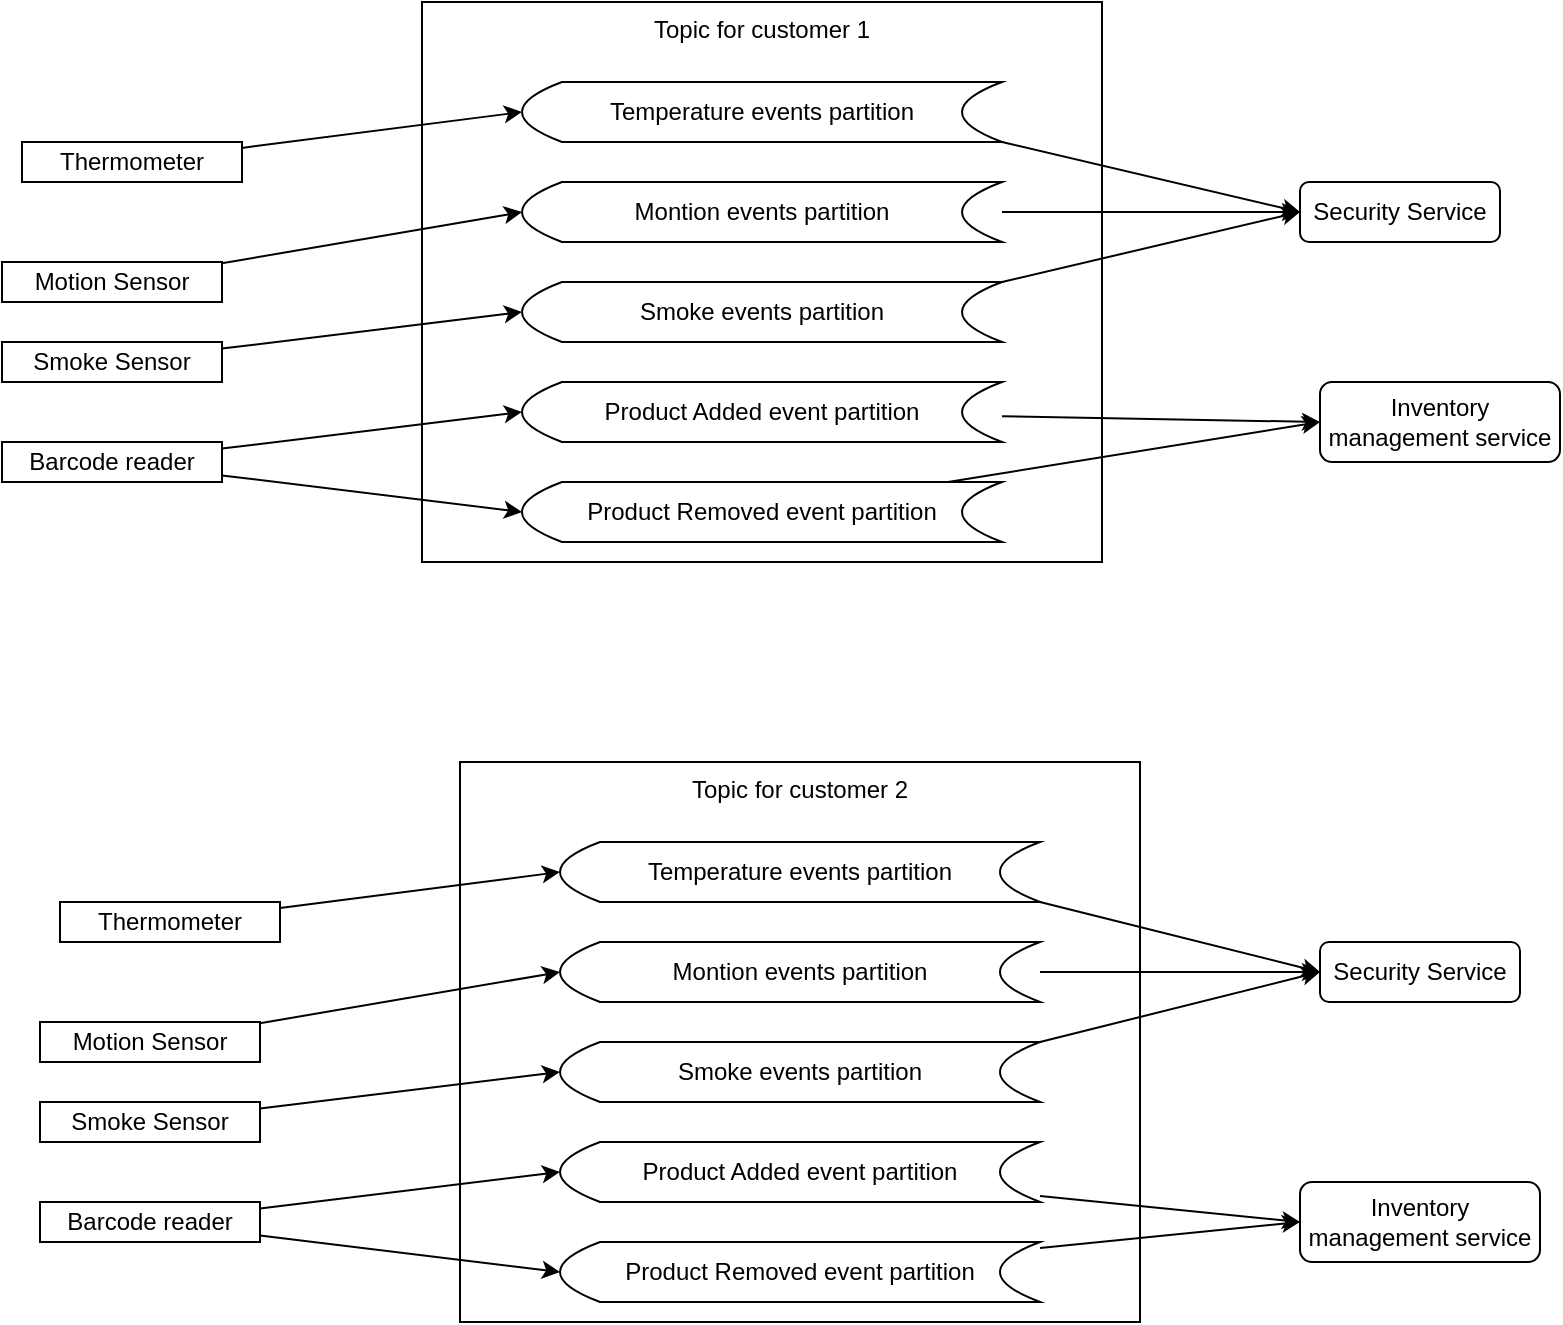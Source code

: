<mxfile version="13.6.2" type="device" pages="5"><diagram id="vb6ZO9DoARJEoIT5cryI" name="Page-1"><mxGraphModel dx="1361" dy="843" grid="1" gridSize="10" guides="1" tooltips="1" connect="1" arrows="1" fold="1" page="1" pageScale="1" pageWidth="827" pageHeight="1169" math="0" shadow="0"><root><mxCell id="0"/><mxCell id="1" parent="0"/><mxCell id="mHf2YgsbueIYwC80xFjj-1" value="Topic for customer 1" style="rounded=0;whiteSpace=wrap;html=1;verticalAlign=top;" parent="1" vertex="1"><mxGeometry x="230" y="140" width="340" height="280" as="geometry"/></mxCell><mxCell id="mHf2YgsbueIYwC80xFjj-21" style="edgeStyle=none;rounded=0;orthogonalLoop=1;jettySize=auto;html=1;entryX=0;entryY=0.5;entryDx=0;entryDy=0;exitX=1;exitY=1;exitDx=0;exitDy=0;" parent="1" source="mHf2YgsbueIYwC80xFjj-3" target="mHf2YgsbueIYwC80xFjj-20" edge="1"><mxGeometry relative="1" as="geometry"/></mxCell><mxCell id="mHf2YgsbueIYwC80xFjj-3" value="Temperature events partition" style="shape=dataStorage;whiteSpace=wrap;html=1;fixedSize=1;" parent="1" vertex="1"><mxGeometry x="280" y="180" width="240" height="30" as="geometry"/></mxCell><mxCell id="mHf2YgsbueIYwC80xFjj-22" style="edgeStyle=none;rounded=0;orthogonalLoop=1;jettySize=auto;html=1;" parent="1" source="mHf2YgsbueIYwC80xFjj-4" target="mHf2YgsbueIYwC80xFjj-20" edge="1"><mxGeometry relative="1" as="geometry"/></mxCell><mxCell id="mHf2YgsbueIYwC80xFjj-4" value="Montion events partition" style="shape=dataStorage;whiteSpace=wrap;html=1;fixedSize=1;" parent="1" vertex="1"><mxGeometry x="280" y="230" width="240" height="30" as="geometry"/></mxCell><mxCell id="mHf2YgsbueIYwC80xFjj-23" style="edgeStyle=none;rounded=0;orthogonalLoop=1;jettySize=auto;html=1;entryX=0;entryY=0.5;entryDx=0;entryDy=0;exitX=1;exitY=0;exitDx=0;exitDy=0;" parent="1" source="mHf2YgsbueIYwC80xFjj-5" target="mHf2YgsbueIYwC80xFjj-20" edge="1"><mxGeometry relative="1" as="geometry"/></mxCell><mxCell id="mHf2YgsbueIYwC80xFjj-5" value="Smoke events partition" style="shape=dataStorage;whiteSpace=wrap;html=1;fixedSize=1;" parent="1" vertex="1"><mxGeometry x="280" y="280" width="240" height="30" as="geometry"/></mxCell><mxCell id="mHf2YgsbueIYwC80xFjj-25" style="edgeStyle=none;rounded=0;orthogonalLoop=1;jettySize=auto;html=1;entryX=0;entryY=0.5;entryDx=0;entryDy=0;" parent="1" source="mHf2YgsbueIYwC80xFjj-6" target="mHf2YgsbueIYwC80xFjj-24" edge="1"><mxGeometry relative="1" as="geometry"/></mxCell><mxCell id="mHf2YgsbueIYwC80xFjj-6" value="Product Added event partition" style="shape=dataStorage;whiteSpace=wrap;html=1;fixedSize=1;" parent="1" vertex="1"><mxGeometry x="280" y="330" width="240" height="30" as="geometry"/></mxCell><mxCell id="mHf2YgsbueIYwC80xFjj-26" style="edgeStyle=none;rounded=0;orthogonalLoop=1;jettySize=auto;html=1;entryX=0;entryY=0.5;entryDx=0;entryDy=0;" parent="1" source="mHf2YgsbueIYwC80xFjj-7" target="mHf2YgsbueIYwC80xFjj-24" edge="1"><mxGeometry relative="1" as="geometry"/></mxCell><mxCell id="mHf2YgsbueIYwC80xFjj-7" value="Product Removed event partition" style="shape=dataStorage;whiteSpace=wrap;html=1;fixedSize=1;" parent="1" vertex="1"><mxGeometry x="280" y="380" width="240" height="30" as="geometry"/></mxCell><mxCell id="mHf2YgsbueIYwC80xFjj-12" style="orthogonalLoop=1;jettySize=auto;html=1;rounded=0;entryX=0;entryY=0.5;entryDx=0;entryDy=0;" parent="1" source="mHf2YgsbueIYwC80xFjj-11" target="mHf2YgsbueIYwC80xFjj-3" edge="1"><mxGeometry relative="1" as="geometry"/></mxCell><mxCell id="mHf2YgsbueIYwC80xFjj-11" value="Thermometer" style="rounded=0;whiteSpace=wrap;html=1;" parent="1" vertex="1"><mxGeometry x="30" y="210" width="110" height="20" as="geometry"/></mxCell><mxCell id="mHf2YgsbueIYwC80xFjj-14" style="edgeStyle=none;rounded=0;orthogonalLoop=1;jettySize=auto;html=1;entryX=0;entryY=0.5;entryDx=0;entryDy=0;" parent="1" source="mHf2YgsbueIYwC80xFjj-13" target="mHf2YgsbueIYwC80xFjj-4" edge="1"><mxGeometry relative="1" as="geometry"/></mxCell><mxCell id="mHf2YgsbueIYwC80xFjj-13" value="Motion Sensor" style="rounded=0;whiteSpace=wrap;html=1;" parent="1" vertex="1"><mxGeometry x="20" y="270" width="110" height="20" as="geometry"/></mxCell><mxCell id="mHf2YgsbueIYwC80xFjj-16" style="edgeStyle=none;rounded=0;orthogonalLoop=1;jettySize=auto;html=1;entryX=0;entryY=0.5;entryDx=0;entryDy=0;" parent="1" source="mHf2YgsbueIYwC80xFjj-15" target="mHf2YgsbueIYwC80xFjj-5" edge="1"><mxGeometry relative="1" as="geometry"/></mxCell><mxCell id="mHf2YgsbueIYwC80xFjj-15" value="Smoke Sensor" style="rounded=0;whiteSpace=wrap;html=1;" parent="1" vertex="1"><mxGeometry x="20" y="310" width="110" height="20" as="geometry"/></mxCell><mxCell id="mHf2YgsbueIYwC80xFjj-18" style="edgeStyle=none;rounded=0;orthogonalLoop=1;jettySize=auto;html=1;entryX=0;entryY=0.5;entryDx=0;entryDy=0;" parent="1" source="mHf2YgsbueIYwC80xFjj-17" target="mHf2YgsbueIYwC80xFjj-6" edge="1"><mxGeometry relative="1" as="geometry"/></mxCell><mxCell id="mHf2YgsbueIYwC80xFjj-19" style="edgeStyle=none;rounded=0;orthogonalLoop=1;jettySize=auto;html=1;entryX=0;entryY=0.5;entryDx=0;entryDy=0;" parent="1" source="mHf2YgsbueIYwC80xFjj-17" target="mHf2YgsbueIYwC80xFjj-7" edge="1"><mxGeometry relative="1" as="geometry"/></mxCell><mxCell id="mHf2YgsbueIYwC80xFjj-17" value="Barcode reader" style="rounded=0;whiteSpace=wrap;html=1;" parent="1" vertex="1"><mxGeometry x="20" y="360" width="110" height="20" as="geometry"/></mxCell><mxCell id="mHf2YgsbueIYwC80xFjj-20" value="Security Service" style="rounded=1;whiteSpace=wrap;html=1;" parent="1" vertex="1"><mxGeometry x="669" y="230" width="100" height="30" as="geometry"/></mxCell><mxCell id="mHf2YgsbueIYwC80xFjj-24" value="Inventory management service&lt;br&gt;" style="rounded=1;whiteSpace=wrap;html=1;" parent="1" vertex="1"><mxGeometry x="679" y="330" width="120" height="40" as="geometry"/></mxCell><mxCell id="mHf2YgsbueIYwC80xFjj-38" value="Topic for customer 2" style="rounded=0;whiteSpace=wrap;html=1;verticalAlign=top;" parent="1" vertex="1"><mxGeometry x="249" y="520" width="340" height="280" as="geometry"/></mxCell><mxCell id="mHf2YgsbueIYwC80xFjj-39" style="edgeStyle=none;rounded=0;orthogonalLoop=1;jettySize=auto;html=1;entryX=0;entryY=0.5;entryDx=0;entryDy=0;exitX=1;exitY=1;exitDx=0;exitDy=0;" parent="1" source="mHf2YgsbueIYwC80xFjj-40" target="mHf2YgsbueIYwC80xFjj-58" edge="1"><mxGeometry relative="1" as="geometry"/></mxCell><mxCell id="mHf2YgsbueIYwC80xFjj-40" value="Temperature events partition" style="shape=dataStorage;whiteSpace=wrap;html=1;fixedSize=1;" parent="1" vertex="1"><mxGeometry x="299" y="560" width="240" height="30" as="geometry"/></mxCell><mxCell id="mHf2YgsbueIYwC80xFjj-41" style="edgeStyle=none;rounded=0;orthogonalLoop=1;jettySize=auto;html=1;" parent="1" source="mHf2YgsbueIYwC80xFjj-42" target="mHf2YgsbueIYwC80xFjj-58" edge="1"><mxGeometry relative="1" as="geometry"/></mxCell><mxCell id="mHf2YgsbueIYwC80xFjj-42" value="Montion events partition" style="shape=dataStorage;whiteSpace=wrap;html=1;fixedSize=1;" parent="1" vertex="1"><mxGeometry x="299" y="610" width="240" height="30" as="geometry"/></mxCell><mxCell id="mHf2YgsbueIYwC80xFjj-43" style="edgeStyle=none;rounded=0;orthogonalLoop=1;jettySize=auto;html=1;entryX=0;entryY=0.5;entryDx=0;entryDy=0;exitX=1;exitY=0;exitDx=0;exitDy=0;" parent="1" source="mHf2YgsbueIYwC80xFjj-44" target="mHf2YgsbueIYwC80xFjj-58" edge="1"><mxGeometry relative="1" as="geometry"/></mxCell><mxCell id="mHf2YgsbueIYwC80xFjj-44" value="Smoke events partition" style="shape=dataStorage;whiteSpace=wrap;html=1;fixedSize=1;" parent="1" vertex="1"><mxGeometry x="299" y="660" width="240" height="30" as="geometry"/></mxCell><mxCell id="mHf2YgsbueIYwC80xFjj-45" style="edgeStyle=none;rounded=0;orthogonalLoop=1;jettySize=auto;html=1;entryX=0;entryY=0.5;entryDx=0;entryDy=0;" parent="1" source="mHf2YgsbueIYwC80xFjj-46" target="mHf2YgsbueIYwC80xFjj-59" edge="1"><mxGeometry relative="1" as="geometry"/></mxCell><mxCell id="mHf2YgsbueIYwC80xFjj-46" value="Product Added event partition" style="shape=dataStorage;whiteSpace=wrap;html=1;fixedSize=1;" parent="1" vertex="1"><mxGeometry x="299" y="710" width="240" height="30" as="geometry"/></mxCell><mxCell id="mHf2YgsbueIYwC80xFjj-47" style="edgeStyle=none;rounded=0;orthogonalLoop=1;jettySize=auto;html=1;entryX=0;entryY=0.5;entryDx=0;entryDy=0;" parent="1" source="mHf2YgsbueIYwC80xFjj-48" target="mHf2YgsbueIYwC80xFjj-59" edge="1"><mxGeometry relative="1" as="geometry"/></mxCell><mxCell id="mHf2YgsbueIYwC80xFjj-48" value="Product Removed event partition" style="shape=dataStorage;whiteSpace=wrap;html=1;fixedSize=1;" parent="1" vertex="1"><mxGeometry x="299" y="760" width="240" height="30" as="geometry"/></mxCell><mxCell id="mHf2YgsbueIYwC80xFjj-49" style="orthogonalLoop=1;jettySize=auto;html=1;rounded=0;entryX=0;entryY=0.5;entryDx=0;entryDy=0;" parent="1" source="mHf2YgsbueIYwC80xFjj-50" target="mHf2YgsbueIYwC80xFjj-40" edge="1"><mxGeometry relative="1" as="geometry"/></mxCell><mxCell id="mHf2YgsbueIYwC80xFjj-50" value="Thermometer" style="rounded=0;whiteSpace=wrap;html=1;" parent="1" vertex="1"><mxGeometry x="49" y="590" width="110" height="20" as="geometry"/></mxCell><mxCell id="mHf2YgsbueIYwC80xFjj-51" style="edgeStyle=none;rounded=0;orthogonalLoop=1;jettySize=auto;html=1;entryX=0;entryY=0.5;entryDx=0;entryDy=0;" parent="1" source="mHf2YgsbueIYwC80xFjj-52" target="mHf2YgsbueIYwC80xFjj-42" edge="1"><mxGeometry relative="1" as="geometry"/></mxCell><mxCell id="mHf2YgsbueIYwC80xFjj-52" value="Motion Sensor" style="rounded=0;whiteSpace=wrap;html=1;" parent="1" vertex="1"><mxGeometry x="39" y="650" width="110" height="20" as="geometry"/></mxCell><mxCell id="mHf2YgsbueIYwC80xFjj-53" style="edgeStyle=none;rounded=0;orthogonalLoop=1;jettySize=auto;html=1;entryX=0;entryY=0.5;entryDx=0;entryDy=0;" parent="1" source="mHf2YgsbueIYwC80xFjj-54" target="mHf2YgsbueIYwC80xFjj-44" edge="1"><mxGeometry relative="1" as="geometry"/></mxCell><mxCell id="mHf2YgsbueIYwC80xFjj-54" value="Smoke Sensor" style="rounded=0;whiteSpace=wrap;html=1;" parent="1" vertex="1"><mxGeometry x="39" y="690" width="110" height="20" as="geometry"/></mxCell><mxCell id="mHf2YgsbueIYwC80xFjj-55" style="edgeStyle=none;rounded=0;orthogonalLoop=1;jettySize=auto;html=1;entryX=0;entryY=0.5;entryDx=0;entryDy=0;" parent="1" source="mHf2YgsbueIYwC80xFjj-57" target="mHf2YgsbueIYwC80xFjj-46" edge="1"><mxGeometry relative="1" as="geometry"/></mxCell><mxCell id="mHf2YgsbueIYwC80xFjj-56" style="edgeStyle=none;rounded=0;orthogonalLoop=1;jettySize=auto;html=1;entryX=0;entryY=0.5;entryDx=0;entryDy=0;" parent="1" source="mHf2YgsbueIYwC80xFjj-57" target="mHf2YgsbueIYwC80xFjj-48" edge="1"><mxGeometry relative="1" as="geometry"/></mxCell><mxCell id="mHf2YgsbueIYwC80xFjj-57" value="Barcode reader" style="rounded=0;whiteSpace=wrap;html=1;" parent="1" vertex="1"><mxGeometry x="39" y="740" width="110" height="20" as="geometry"/></mxCell><mxCell id="mHf2YgsbueIYwC80xFjj-58" value="Security Service" style="rounded=1;whiteSpace=wrap;html=1;" parent="1" vertex="1"><mxGeometry x="679" y="610" width="100" height="30" as="geometry"/></mxCell><mxCell id="mHf2YgsbueIYwC80xFjj-59" value="Inventory management service&lt;br&gt;" style="rounded=1;whiteSpace=wrap;html=1;" parent="1" vertex="1"><mxGeometry x="669" y="730" width="120" height="40" as="geometry"/></mxCell></root></mxGraphModel></diagram><diagram id="rz0upLwhuV8QI2n-EJnO" name="Page-2"><mxGraphModel dx="1944" dy="2313" grid="1" gridSize="10" guides="1" tooltips="1" connect="1" arrows="1" fold="1" page="1" pageScale="1" pageWidth="827" pageHeight="1169" math="0" shadow="0"><root><mxCell id="hKkAx4mfzprB6V1GL11v-0"/><mxCell id="hKkAx4mfzprB6V1GL11v-1" parent="hKkAx4mfzprB6V1GL11v-0"/><mxCell id="7VcuMkYj8gs8DLcmynTs-17" style="edgeStyle=none;rounded=0;orthogonalLoop=1;jettySize=auto;html=1;entryX=0;entryY=0;entryDx=0;entryDy=0;exitX=1;exitY=0.5;exitDx=0;exitDy=0;" parent="hKkAx4mfzprB6V1GL11v-1" source="vPz0d48AL0qESxvWBpwn-0" target="Bev297zSBpQadlbExWRY-14" edge="1"><mxGeometry relative="1" as="geometry"/></mxCell><mxCell id="vPz0d48AL0qESxvWBpwn-0" value="Temperature Event Topic" style="rounded=0;whiteSpace=wrap;html=1;verticalAlign=top;" parent="hKkAx4mfzprB6V1GL11v-1" vertex="1"><mxGeometry x="230" y="-100" width="340" height="180" as="geometry"/></mxCell><mxCell id="vPz0d48AL0qESxvWBpwn-2" value="" style="shape=dataStorage;whiteSpace=wrap;html=1;fixedSize=1;" parent="hKkAx4mfzprB6V1GL11v-1" vertex="1"><mxGeometry x="280" y="-70" width="240" height="30" as="geometry"/></mxCell><mxCell id="vPz0d48AL0qESxvWBpwn-4" value="" style="shape=dataStorage;whiteSpace=wrap;html=1;fixedSize=1;" parent="hKkAx4mfzprB6V1GL11v-1" vertex="1"><mxGeometry x="280" y="-20" width="240" height="30" as="geometry"/></mxCell><mxCell id="vPz0d48AL0qESxvWBpwn-6" value="" style="shape=dataStorage;whiteSpace=wrap;html=1;fixedSize=1;" parent="hKkAx4mfzprB6V1GL11v-1" vertex="1"><mxGeometry x="280" y="30" width="240" height="30" as="geometry"/></mxCell><mxCell id="vPz0d48AL0qESxvWBpwn-48" style="edgeStyle=none;rounded=0;orthogonalLoop=1;jettySize=auto;html=1;exitX=0.5;exitY=1;exitDx=0;exitDy=0;" parent="hKkAx4mfzprB6V1GL11v-1" source="vPz0d48AL0qESxvWBpwn-0" target="vPz0d48AL0qESxvWBpwn-0" edge="1"><mxGeometry relative="1" as="geometry"/></mxCell><mxCell id="7VcuMkYj8gs8DLcmynTs-16" style="edgeStyle=none;rounded=0;orthogonalLoop=1;jettySize=auto;html=1;entryX=0;entryY=0.5;entryDx=0;entryDy=0;" parent="hKkAx4mfzprB6V1GL11v-1" source="vPz0d48AL0qESxvWBpwn-68" target="Bev297zSBpQadlbExWRY-14" edge="1"><mxGeometry relative="1" as="geometry"/></mxCell><mxCell id="vPz0d48AL0qESxvWBpwn-68" value="Motion Sensor Event Topic" style="rounded=0;whiteSpace=wrap;html=1;verticalAlign=top;" parent="hKkAx4mfzprB6V1GL11v-1" vertex="1"><mxGeometry x="230" y="180" width="340" height="180" as="geometry"/></mxCell><mxCell id="vPz0d48AL0qESxvWBpwn-69" value="" style="shape=dataStorage;whiteSpace=wrap;html=1;fixedSize=1;" parent="hKkAx4mfzprB6V1GL11v-1" vertex="1"><mxGeometry x="280" y="210" width="240" height="30" as="geometry"/></mxCell><mxCell id="vPz0d48AL0qESxvWBpwn-70" value="" style="shape=dataStorage;whiteSpace=wrap;html=1;fixedSize=1;" parent="hKkAx4mfzprB6V1GL11v-1" vertex="1"><mxGeometry x="280" y="260" width="240" height="30" as="geometry"/></mxCell><mxCell id="vPz0d48AL0qESxvWBpwn-71" value="" style="shape=dataStorage;whiteSpace=wrap;html=1;fixedSize=1;" parent="hKkAx4mfzprB6V1GL11v-1" vertex="1"><mxGeometry x="280" y="310" width="240" height="30" as="geometry"/></mxCell><mxCell id="7VcuMkYj8gs8DLcmynTs-1" style="edgeStyle=none;rounded=0;orthogonalLoop=1;jettySize=auto;html=1;entryX=0;entryY=0.5;entryDx=0;entryDy=0;" parent="hKkAx4mfzprB6V1GL11v-1" source="vPz0d48AL0qESxvWBpwn-78" target="Bev297zSBpQadlbExWRY-14" edge="1"><mxGeometry relative="1" as="geometry"><mxPoint x="686" y="650" as="targetPoint"/></mxGeometry></mxCell><mxCell id="vPz0d48AL0qESxvWBpwn-78" value="Smoke Sensor Event Topic" style="rounded=0;whiteSpace=wrap;html=1;verticalAlign=top;" parent="hKkAx4mfzprB6V1GL11v-1" vertex="1"><mxGeometry x="239" y="440" width="340" height="180" as="geometry"/></mxCell><mxCell id="vPz0d48AL0qESxvWBpwn-79" value="" style="shape=dataStorage;whiteSpace=wrap;html=1;fixedSize=1;" parent="hKkAx4mfzprB6V1GL11v-1" vertex="1"><mxGeometry x="289" y="470" width="240" height="30" as="geometry"/></mxCell><mxCell id="vPz0d48AL0qESxvWBpwn-80" value="" style="shape=dataStorage;whiteSpace=wrap;html=1;fixedSize=1;" parent="hKkAx4mfzprB6V1GL11v-1" vertex="1"><mxGeometry x="289" y="520" width="240" height="30" as="geometry"/></mxCell><mxCell id="vPz0d48AL0qESxvWBpwn-81" value="" style="shape=dataStorage;whiteSpace=wrap;html=1;fixedSize=1;" parent="hKkAx4mfzprB6V1GL11v-1" vertex="1"><mxGeometry x="289" y="570" width="240" height="30" as="geometry"/></mxCell><mxCell id="SaXBQ149EaLMKVD_zRKQ-0" style="rounded=0;orthogonalLoop=1;jettySize=auto;html=1;exitX=1;exitY=0.25;exitDx=0;exitDy=0;entryX=0;entryY=0.75;entryDx=0;entryDy=0;" parent="hKkAx4mfzprB6V1GL11v-1" source="vPz0d48AL0qESxvWBpwn-88" target="Bev297zSBpQadlbExWRY-14" edge="1"><mxGeometry relative="1" as="geometry"/></mxCell><mxCell id="vPz0d48AL0qESxvWBpwn-88" value="Product Added Event Topic" style="rounded=0;whiteSpace=wrap;html=1;verticalAlign=top;" parent="hKkAx4mfzprB6V1GL11v-1" vertex="1"><mxGeometry x="248" y="690" width="340" height="180" as="geometry"/></mxCell><mxCell id="vPz0d48AL0qESxvWBpwn-89" value="" style="shape=dataStorage;whiteSpace=wrap;html=1;fixedSize=1;" parent="hKkAx4mfzprB6V1GL11v-1" vertex="1"><mxGeometry x="298" y="720" width="240" height="30" as="geometry"/></mxCell><mxCell id="vPz0d48AL0qESxvWBpwn-90" value="" style="shape=dataStorage;whiteSpace=wrap;html=1;fixedSize=1;" parent="hKkAx4mfzprB6V1GL11v-1" vertex="1"><mxGeometry x="298" y="770" width="240" height="30" as="geometry"/></mxCell><mxCell id="vPz0d48AL0qESxvWBpwn-91" value="" style="shape=dataStorage;whiteSpace=wrap;html=1;fixedSize=1;" parent="hKkAx4mfzprB6V1GL11v-1" vertex="1"><mxGeometry x="298" y="820" width="240" height="30" as="geometry"/></mxCell><mxCell id="SaXBQ149EaLMKVD_zRKQ-1" style="edgeStyle=none;rounded=0;orthogonalLoop=1;jettySize=auto;html=1;entryX=0;entryY=1;entryDx=0;entryDy=0;exitX=1;exitY=0.25;exitDx=0;exitDy=0;" parent="hKkAx4mfzprB6V1GL11v-1" source="vPz0d48AL0qESxvWBpwn-98" target="Bev297zSBpQadlbExWRY-14" edge="1"><mxGeometry relative="1" as="geometry"><mxPoint x="600" y="980" as="sourcePoint"/></mxGeometry></mxCell><mxCell id="vPz0d48AL0qESxvWBpwn-98" value="Product Removed&amp;nbsp;Event Topic" style="rounded=0;whiteSpace=wrap;html=1;verticalAlign=top;" parent="hKkAx4mfzprB6V1GL11v-1" vertex="1"><mxGeometry x="248" y="930" width="340" height="180" as="geometry"/></mxCell><mxCell id="vPz0d48AL0qESxvWBpwn-99" value="" style="shape=dataStorage;whiteSpace=wrap;html=1;fixedSize=1;" parent="hKkAx4mfzprB6V1GL11v-1" vertex="1"><mxGeometry x="298" y="960" width="240" height="30" as="geometry"/></mxCell><mxCell id="vPz0d48AL0qESxvWBpwn-100" value="" style="shape=dataStorage;whiteSpace=wrap;html=1;fixedSize=1;" parent="hKkAx4mfzprB6V1GL11v-1" vertex="1"><mxGeometry x="298" y="1010" width="240" height="30" as="geometry"/></mxCell><mxCell id="vPz0d48AL0qESxvWBpwn-101" value="" style="shape=dataStorage;whiteSpace=wrap;html=1;fixedSize=1;" parent="hKkAx4mfzprB6V1GL11v-1" vertex="1"><mxGeometry x="298" y="1060" width="240" height="30" as="geometry"/></mxCell><mxCell id="7r35EkafXxqlAYMJjWNl-1" style="rounded=0;orthogonalLoop=1;jettySize=auto;html=1;entryX=0;entryY=0.75;entryDx=0;entryDy=0;" parent="hKkAx4mfzprB6V1GL11v-1" source="Bev297zSBpQadlbExWRY-14" target="7r35EkafXxqlAYMJjWNl-0" edge="1"><mxGeometry relative="1" as="geometry"/></mxCell><mxCell id="7VcuMkYj8gs8DLcmynTs-34" style="edgeStyle=none;rounded=0;orthogonalLoop=1;jettySize=auto;html=1;entryX=0;entryY=0.5;entryDx=0;entryDy=0;" parent="hKkAx4mfzprB6V1GL11v-1" source="Bev297zSBpQadlbExWRY-14" target="7VcuMkYj8gs8DLcmynTs-32" edge="1"><mxGeometry relative="1" as="geometry"/></mxCell><mxCell id="7VcuMkYj8gs8DLcmynTs-37" style="edgeStyle=none;rounded=0;orthogonalLoop=1;jettySize=auto;html=1;entryX=0;entryY=0.5;entryDx=0;entryDy=0;" parent="hKkAx4mfzprB6V1GL11v-1" source="Bev297zSBpQadlbExWRY-14" target="7VcuMkYj8gs8DLcmynTs-33" edge="1"><mxGeometry relative="1" as="geometry"/></mxCell><mxCell id="Bev297zSBpQadlbExWRY-14" value="Mediation Service" style="rounded=1;whiteSpace=wrap;html=1;" parent="hKkAx4mfzprB6V1GL11v-1" vertex="1"><mxGeometry x="690" y="500" width="131" height="40" as="geometry"/></mxCell><mxCell id="7r35EkafXxqlAYMJjWNl-9" style="rounded=0;orthogonalLoop=1;jettySize=auto;html=1;entryX=0;entryY=0.5;entryDx=0;entryDy=0;exitX=1;exitY=0.5;exitDx=0;exitDy=0;" parent="hKkAx4mfzprB6V1GL11v-1" source="7r35EkafXxqlAYMJjWNl-0" target="7r35EkafXxqlAYMJjWNl-8" edge="1"><mxGeometry relative="1" as="geometry"/></mxCell><mxCell id="7r35EkafXxqlAYMJjWNl-0" value="User 1 Topic" style="rounded=0;whiteSpace=wrap;html=1;verticalAlign=top;" parent="hKkAx4mfzprB6V1GL11v-1" vertex="1"><mxGeometry x="980" y="170" width="320" height="190" as="geometry"/></mxCell><mxCell id="7r35EkafXxqlAYMJjWNl-11" style="edgeStyle=none;rounded=0;orthogonalLoop=1;jettySize=auto;html=1;" parent="hKkAx4mfzprB6V1GL11v-1" source="7r35EkafXxqlAYMJjWNl-8" target="7r35EkafXxqlAYMJjWNl-10" edge="1"><mxGeometry relative="1" as="geometry"/></mxCell><mxCell id="7VcuMkYj8gs8DLcmynTs-39" style="edgeStyle=none;rounded=0;orthogonalLoop=1;jettySize=auto;html=1;entryX=0;entryY=0.5;entryDx=0;entryDy=0;entryPerimeter=0;" parent="hKkAx4mfzprB6V1GL11v-1" source="7r35EkafXxqlAYMJjWNl-8" target="7VcuMkYj8gs8DLcmynTs-38" edge="1"><mxGeometry relative="1" as="geometry"/></mxCell><mxCell id="7r35EkafXxqlAYMJjWNl-8" value="Mediation Service 2" style="rounded=1;whiteSpace=wrap;html=1;" parent="hKkAx4mfzprB6V1GL11v-1" vertex="1"><mxGeometry x="1480" y="490" width="120" height="60" as="geometry"/></mxCell><mxCell id="7r35EkafXxqlAYMJjWNl-10" value="Company 1 DB" style="shape=cylinder3;whiteSpace=wrap;html=1;boundedLbl=1;backgroundOutline=1;size=15;" parent="hKkAx4mfzprB6V1GL11v-1" vertex="1"><mxGeometry x="1790" y="345" width="60" height="80" as="geometry"/></mxCell><mxCell id="7VcuMkYj8gs8DLcmynTs-7" style="edgeStyle=none;rounded=0;orthogonalLoop=1;jettySize=auto;html=1;entryX=0;entryY=0.5;entryDx=0;entryDy=0;" parent="hKkAx4mfzprB6V1GL11v-1" source="7VcuMkYj8gs8DLcmynTs-3" target="vPz0d48AL0qESxvWBpwn-0" edge="1"><mxGeometry relative="1" as="geometry"/></mxCell><mxCell id="7VcuMkYj8gs8DLcmynTs-3" value="" style="rounded=0;whiteSpace=wrap;html=1;" parent="hKkAx4mfzprB6V1GL11v-1" vertex="1"><mxGeometry x="30" y="-110" width="152" height="200" as="geometry"/></mxCell><mxCell id="vPz0d48AL0qESxvWBpwn-12" value="Thermometer 1" style="rounded=0;whiteSpace=wrap;html=1;" parent="hKkAx4mfzprB6V1GL11v-1" vertex="1"><mxGeometry x="51" y="-90" width="110" height="20" as="geometry"/></mxCell><mxCell id="vPz0d48AL0qESxvWBpwn-44" value="Thermometer 2" style="rounded=0;whiteSpace=wrap;html=1;" parent="hKkAx4mfzprB6V1GL11v-1" vertex="1"><mxGeometry x="51" y="-20" width="110" height="20" as="geometry"/></mxCell><mxCell id="vPz0d48AL0qESxvWBpwn-45" value="Thermometer 3" style="rounded=0;whiteSpace=wrap;html=1;" parent="hKkAx4mfzprB6V1GL11v-1" vertex="1"><mxGeometry x="51" y="50" width="110" height="20" as="geometry"/></mxCell><mxCell id="7VcuMkYj8gs8DLcmynTs-4" style="edgeStyle=none;rounded=0;orthogonalLoop=1;jettySize=auto;html=1;exitX=0.75;exitY=0;exitDx=0;exitDy=0;" parent="hKkAx4mfzprB6V1GL11v-1" source="7VcuMkYj8gs8DLcmynTs-3" target="7VcuMkYj8gs8DLcmynTs-3" edge="1"><mxGeometry relative="1" as="geometry"/></mxCell><mxCell id="7VcuMkYj8gs8DLcmynTs-8" style="edgeStyle=none;rounded=0;orthogonalLoop=1;jettySize=auto;html=1;entryX=0;entryY=0.5;entryDx=0;entryDy=0;" parent="hKkAx4mfzprB6V1GL11v-1" source="7VcuMkYj8gs8DLcmynTs-9" target="vPz0d48AL0qESxvWBpwn-68" edge="1"><mxGeometry relative="1" as="geometry"><mxPoint x="212" y="260" as="targetPoint"/></mxGeometry></mxCell><mxCell id="7VcuMkYj8gs8DLcmynTs-9" value="" style="rounded=0;whiteSpace=wrap;html=1;" parent="hKkAx4mfzprB6V1GL11v-1" vertex="1"><mxGeometry x="20" y="170" width="152" height="200" as="geometry"/></mxCell><mxCell id="7VcuMkYj8gs8DLcmynTs-10" value="Motion Sensor 1" style="rounded=0;whiteSpace=wrap;html=1;" parent="hKkAx4mfzprB6V1GL11v-1" vertex="1"><mxGeometry x="41" y="190" width="110" height="20" as="geometry"/></mxCell><mxCell id="7VcuMkYj8gs8DLcmynTs-11" value="Motion Sensor 2" style="rounded=0;whiteSpace=wrap;html=1;" parent="hKkAx4mfzprB6V1GL11v-1" vertex="1"><mxGeometry x="41" y="260" width="110" height="20" as="geometry"/></mxCell><mxCell id="7VcuMkYj8gs8DLcmynTs-12" value="Motion Sensor 3" style="rounded=0;whiteSpace=wrap;html=1;" parent="hKkAx4mfzprB6V1GL11v-1" vertex="1"><mxGeometry x="41" y="330" width="110" height="20" as="geometry"/></mxCell><mxCell id="7VcuMkYj8gs8DLcmynTs-13" style="edgeStyle=none;rounded=0;orthogonalLoop=1;jettySize=auto;html=1;exitX=0.75;exitY=0;exitDx=0;exitDy=0;" parent="hKkAx4mfzprB6V1GL11v-1" source="7VcuMkYj8gs8DLcmynTs-9" target="7VcuMkYj8gs8DLcmynTs-9" edge="1"><mxGeometry relative="1" as="geometry"/></mxCell><mxCell id="7VcuMkYj8gs8DLcmynTs-18" style="edgeStyle=none;rounded=0;orthogonalLoop=1;jettySize=auto;html=1;entryX=0;entryY=0.5;entryDx=0;entryDy=0;" parent="hKkAx4mfzprB6V1GL11v-1" source="7VcuMkYj8gs8DLcmynTs-19" target="vPz0d48AL0qESxvWBpwn-78" edge="1"><mxGeometry relative="1" as="geometry"><mxPoint x="230" y="530" as="targetPoint"/></mxGeometry></mxCell><mxCell id="7VcuMkYj8gs8DLcmynTs-19" value="" style="rounded=0;whiteSpace=wrap;html=1;" parent="hKkAx4mfzprB6V1GL11v-1" vertex="1"><mxGeometry x="20" y="430" width="152" height="200" as="geometry"/></mxCell><mxCell id="7VcuMkYj8gs8DLcmynTs-20" value="Somke Sensor 1" style="rounded=0;whiteSpace=wrap;html=1;" parent="hKkAx4mfzprB6V1GL11v-1" vertex="1"><mxGeometry x="41" y="450" width="110" height="20" as="geometry"/></mxCell><mxCell id="7VcuMkYj8gs8DLcmynTs-21" value="Smoke Sensor 2" style="rounded=0;whiteSpace=wrap;html=1;" parent="hKkAx4mfzprB6V1GL11v-1" vertex="1"><mxGeometry x="41" y="520" width="110" height="20" as="geometry"/></mxCell><mxCell id="7VcuMkYj8gs8DLcmynTs-22" value="Smoke Sensor 3" style="rounded=0;whiteSpace=wrap;html=1;" parent="hKkAx4mfzprB6V1GL11v-1" vertex="1"><mxGeometry x="41" y="590" width="110" height="20" as="geometry"/></mxCell><mxCell id="7VcuMkYj8gs8DLcmynTs-23" style="edgeStyle=none;rounded=0;orthogonalLoop=1;jettySize=auto;html=1;exitX=0.75;exitY=0;exitDx=0;exitDy=0;" parent="hKkAx4mfzprB6V1GL11v-1" source="7VcuMkYj8gs8DLcmynTs-19" target="7VcuMkYj8gs8DLcmynTs-19" edge="1"><mxGeometry relative="1" as="geometry"/></mxCell><mxCell id="7VcuMkYj8gs8DLcmynTs-24" style="edgeStyle=none;rounded=0;orthogonalLoop=1;jettySize=auto;html=1;entryX=0;entryY=0.5;entryDx=0;entryDy=0;" parent="hKkAx4mfzprB6V1GL11v-1" source="vPz0d48AL0qESxvWBpwn-78" target="vPz0d48AL0qESxvWBpwn-78" edge="1"><mxGeometry relative="1" as="geometry"/></mxCell><mxCell id="7VcuMkYj8gs8DLcmynTs-30" style="edgeStyle=none;rounded=0;orthogonalLoop=1;jettySize=auto;html=1;entryX=0;entryY=0.5;entryDx=0;entryDy=0;" parent="hKkAx4mfzprB6V1GL11v-1" source="7VcuMkYj8gs8DLcmynTs-25" target="vPz0d48AL0qESxvWBpwn-88" edge="1"><mxGeometry relative="1" as="geometry"/></mxCell><mxCell id="7VcuMkYj8gs8DLcmynTs-31" style="edgeStyle=none;rounded=0;orthogonalLoop=1;jettySize=auto;html=1;entryX=0;entryY=0.5;entryDx=0;entryDy=0;" parent="hKkAx4mfzprB6V1GL11v-1" source="7VcuMkYj8gs8DLcmynTs-25" target="vPz0d48AL0qESxvWBpwn-98" edge="1"><mxGeometry relative="1" as="geometry"/></mxCell><mxCell id="7VcuMkYj8gs8DLcmynTs-25" value="" style="rounded=0;whiteSpace=wrap;html=1;" parent="hKkAx4mfzprB6V1GL11v-1" vertex="1"><mxGeometry x="20" y="810" width="152" height="200" as="geometry"/></mxCell><mxCell id="7VcuMkYj8gs8DLcmynTs-26" value="Barcode Sensor 1" style="rounded=0;whiteSpace=wrap;html=1;" parent="hKkAx4mfzprB6V1GL11v-1" vertex="1"><mxGeometry x="41" y="830" width="110" height="20" as="geometry"/></mxCell><mxCell id="7VcuMkYj8gs8DLcmynTs-27" value="Barcode Sensor 2" style="rounded=0;whiteSpace=wrap;html=1;" parent="hKkAx4mfzprB6V1GL11v-1" vertex="1"><mxGeometry x="41" y="900" width="110" height="20" as="geometry"/></mxCell><mxCell id="7VcuMkYj8gs8DLcmynTs-28" value="Barcode Sensor 3" style="rounded=0;whiteSpace=wrap;html=1;" parent="hKkAx4mfzprB6V1GL11v-1" vertex="1"><mxGeometry x="41" y="970" width="110" height="20" as="geometry"/></mxCell><mxCell id="7VcuMkYj8gs8DLcmynTs-29" style="edgeStyle=none;rounded=0;orthogonalLoop=1;jettySize=auto;html=1;exitX=0.75;exitY=0;exitDx=0;exitDy=0;" parent="hKkAx4mfzprB6V1GL11v-1" source="7VcuMkYj8gs8DLcmynTs-25" target="7VcuMkYj8gs8DLcmynTs-25" edge="1"><mxGeometry relative="1" as="geometry"/></mxCell><mxCell id="7VcuMkYj8gs8DLcmynTs-35" style="edgeStyle=none;rounded=0;orthogonalLoop=1;jettySize=auto;html=1;entryX=0;entryY=0.5;entryDx=0;entryDy=0;" parent="hKkAx4mfzprB6V1GL11v-1" source="7VcuMkYj8gs8DLcmynTs-32" target="7r35EkafXxqlAYMJjWNl-8" edge="1"><mxGeometry relative="1" as="geometry"/></mxCell><mxCell id="7VcuMkYj8gs8DLcmynTs-32" value="User 2 Topic" style="rounded=0;whiteSpace=wrap;html=1;verticalAlign=top;" parent="hKkAx4mfzprB6V1GL11v-1" vertex="1"><mxGeometry x="980" y="425" width="320" height="190" as="geometry"/></mxCell><mxCell id="7VcuMkYj8gs8DLcmynTs-36" style="edgeStyle=none;rounded=0;orthogonalLoop=1;jettySize=auto;html=1;entryX=0;entryY=0.5;entryDx=0;entryDy=0;exitX=1;exitY=0.25;exitDx=0;exitDy=0;" parent="hKkAx4mfzprB6V1GL11v-1" source="7VcuMkYj8gs8DLcmynTs-33" target="7r35EkafXxqlAYMJjWNl-8" edge="1"><mxGeometry relative="1" as="geometry"/></mxCell><mxCell id="7VcuMkYj8gs8DLcmynTs-33" value="User 3 Topic" style="rounded=0;whiteSpace=wrap;html=1;verticalAlign=top;" parent="hKkAx4mfzprB6V1GL11v-1" vertex="1"><mxGeometry x="980" y="690" width="320" height="190" as="geometry"/></mxCell><mxCell id="7VcuMkYj8gs8DLcmynTs-38" value="Company 2 DB" style="shape=cylinder3;whiteSpace=wrap;html=1;boundedLbl=1;backgroundOutline=1;size=15;" parent="hKkAx4mfzprB6V1GL11v-1" vertex="1"><mxGeometry x="1890" y="640" width="60" height="80" as="geometry"/></mxCell></root></mxGraphModel></diagram><diagram id="v8pPInwiFFULQkMNZPgq" name="Page-3"><mxGraphModel dx="1361" dy="2012" grid="1" gridSize="10" guides="1" tooltips="1" connect="1" arrows="1" fold="1" page="1" pageScale="1" pageWidth="827" pageHeight="1169" math="0" shadow="0"><root><mxCell id="FOzfM_aPdz_MkgRNcmDM-0"/><mxCell id="FOzfM_aPdz_MkgRNcmDM-1" parent="FOzfM_aPdz_MkgRNcmDM-0"/><mxCell id="FOzfM_aPdz_MkgRNcmDM-2" style="edgeStyle=none;rounded=0;orthogonalLoop=1;jettySize=auto;html=1;entryX=0;entryY=0;entryDx=0;entryDy=0;exitX=1;exitY=0.5;exitDx=0;exitDy=0;" parent="FOzfM_aPdz_MkgRNcmDM-1" source="FOzfM_aPdz_MkgRNcmDM-3" target="FOzfM_aPdz_MkgRNcmDM-31" edge="1"><mxGeometry relative="1" as="geometry"/></mxCell><mxCell id="FOzfM_aPdz_MkgRNcmDM-3" value="Temperature Event Topic" style="rounded=0;whiteSpace=wrap;html=1;verticalAlign=top;" parent="FOzfM_aPdz_MkgRNcmDM-1" vertex="1"><mxGeometry x="230" y="-100" width="340" height="180" as="geometry"/></mxCell><mxCell id="FOzfM_aPdz_MkgRNcmDM-4" value="" style="shape=dataStorage;whiteSpace=wrap;html=1;fixedSize=1;" parent="FOzfM_aPdz_MkgRNcmDM-1" vertex="1"><mxGeometry x="280" y="-70" width="240" height="30" as="geometry"/></mxCell><mxCell id="FOzfM_aPdz_MkgRNcmDM-5" value="" style="shape=dataStorage;whiteSpace=wrap;html=1;fixedSize=1;" parent="FOzfM_aPdz_MkgRNcmDM-1" vertex="1"><mxGeometry x="280" y="-20" width="240" height="30" as="geometry"/></mxCell><mxCell id="FOzfM_aPdz_MkgRNcmDM-6" value="" style="shape=dataStorage;whiteSpace=wrap;html=1;fixedSize=1;" parent="FOzfM_aPdz_MkgRNcmDM-1" vertex="1"><mxGeometry x="280" y="30" width="240" height="30" as="geometry"/></mxCell><mxCell id="FOzfM_aPdz_MkgRNcmDM-7" style="edgeStyle=none;rounded=0;orthogonalLoop=1;jettySize=auto;html=1;exitX=0.5;exitY=1;exitDx=0;exitDy=0;" parent="FOzfM_aPdz_MkgRNcmDM-1" source="FOzfM_aPdz_MkgRNcmDM-3" target="FOzfM_aPdz_MkgRNcmDM-3" edge="1"><mxGeometry relative="1" as="geometry"/></mxCell><mxCell id="FOzfM_aPdz_MkgRNcmDM-8" style="edgeStyle=none;rounded=0;orthogonalLoop=1;jettySize=auto;html=1;entryX=0;entryY=0.5;entryDx=0;entryDy=0;" parent="FOzfM_aPdz_MkgRNcmDM-1" source="FOzfM_aPdz_MkgRNcmDM-9" target="FOzfM_aPdz_MkgRNcmDM-31" edge="1"><mxGeometry relative="1" as="geometry"/></mxCell><mxCell id="FOzfM_aPdz_MkgRNcmDM-9" value="Motion Sensor Event Topic" style="rounded=0;whiteSpace=wrap;html=1;verticalAlign=top;" parent="FOzfM_aPdz_MkgRNcmDM-1" vertex="1"><mxGeometry x="230" y="180" width="340" height="180" as="geometry"/></mxCell><mxCell id="FOzfM_aPdz_MkgRNcmDM-10" value="" style="shape=dataStorage;whiteSpace=wrap;html=1;fixedSize=1;" parent="FOzfM_aPdz_MkgRNcmDM-1" vertex="1"><mxGeometry x="280" y="210" width="240" height="30" as="geometry"/></mxCell><mxCell id="FOzfM_aPdz_MkgRNcmDM-11" value="" style="shape=dataStorage;whiteSpace=wrap;html=1;fixedSize=1;" parent="FOzfM_aPdz_MkgRNcmDM-1" vertex="1"><mxGeometry x="280" y="260" width="240" height="30" as="geometry"/></mxCell><mxCell id="FOzfM_aPdz_MkgRNcmDM-12" value="" style="shape=dataStorage;whiteSpace=wrap;html=1;fixedSize=1;" parent="FOzfM_aPdz_MkgRNcmDM-1" vertex="1"><mxGeometry x="280" y="310" width="240" height="30" as="geometry"/></mxCell><mxCell id="FOzfM_aPdz_MkgRNcmDM-13" style="edgeStyle=none;rounded=0;orthogonalLoop=1;jettySize=auto;html=1;entryX=0;entryY=0.5;entryDx=0;entryDy=0;" parent="FOzfM_aPdz_MkgRNcmDM-1" source="FOzfM_aPdz_MkgRNcmDM-14" target="FOzfM_aPdz_MkgRNcmDM-31" edge="1"><mxGeometry relative="1" as="geometry"><mxPoint x="686" y="650" as="targetPoint"/></mxGeometry></mxCell><mxCell id="FOzfM_aPdz_MkgRNcmDM-14" value="Smoke Sensor Event Topic" style="rounded=0;whiteSpace=wrap;html=1;verticalAlign=top;" parent="FOzfM_aPdz_MkgRNcmDM-1" vertex="1"><mxGeometry x="239" y="440" width="340" height="180" as="geometry"/></mxCell><mxCell id="FOzfM_aPdz_MkgRNcmDM-15" value="" style="shape=dataStorage;whiteSpace=wrap;html=1;fixedSize=1;" parent="FOzfM_aPdz_MkgRNcmDM-1" vertex="1"><mxGeometry x="289" y="470" width="240" height="30" as="geometry"/></mxCell><mxCell id="FOzfM_aPdz_MkgRNcmDM-16" value="" style="shape=dataStorage;whiteSpace=wrap;html=1;fixedSize=1;" parent="FOzfM_aPdz_MkgRNcmDM-1" vertex="1"><mxGeometry x="289" y="520" width="240" height="30" as="geometry"/></mxCell><mxCell id="FOzfM_aPdz_MkgRNcmDM-17" value="" style="shape=dataStorage;whiteSpace=wrap;html=1;fixedSize=1;" parent="FOzfM_aPdz_MkgRNcmDM-1" vertex="1"><mxGeometry x="289" y="570" width="240" height="30" as="geometry"/></mxCell><mxCell id="FOzfM_aPdz_MkgRNcmDM-18" style="rounded=0;orthogonalLoop=1;jettySize=auto;html=1;exitX=1;exitY=0.25;exitDx=0;exitDy=0;entryX=0;entryY=0.75;entryDx=0;entryDy=0;" parent="FOzfM_aPdz_MkgRNcmDM-1" source="FOzfM_aPdz_MkgRNcmDM-19" target="FOzfM_aPdz_MkgRNcmDM-31" edge="1"><mxGeometry relative="1" as="geometry"/></mxCell><mxCell id="FOzfM_aPdz_MkgRNcmDM-19" value="Product Added Event Topic" style="rounded=0;whiteSpace=wrap;html=1;verticalAlign=top;" parent="FOzfM_aPdz_MkgRNcmDM-1" vertex="1"><mxGeometry x="248" y="690" width="340" height="180" as="geometry"/></mxCell><mxCell id="FOzfM_aPdz_MkgRNcmDM-20" value="" style="shape=dataStorage;whiteSpace=wrap;html=1;fixedSize=1;" parent="FOzfM_aPdz_MkgRNcmDM-1" vertex="1"><mxGeometry x="298" y="720" width="240" height="30" as="geometry"/></mxCell><mxCell id="FOzfM_aPdz_MkgRNcmDM-21" value="" style="shape=dataStorage;whiteSpace=wrap;html=1;fixedSize=1;" parent="FOzfM_aPdz_MkgRNcmDM-1" vertex="1"><mxGeometry x="298" y="770" width="240" height="30" as="geometry"/></mxCell><mxCell id="FOzfM_aPdz_MkgRNcmDM-22" value="" style="shape=dataStorage;whiteSpace=wrap;html=1;fixedSize=1;" parent="FOzfM_aPdz_MkgRNcmDM-1" vertex="1"><mxGeometry x="298" y="820" width="240" height="30" as="geometry"/></mxCell><mxCell id="FOzfM_aPdz_MkgRNcmDM-23" style="edgeStyle=none;rounded=0;orthogonalLoop=1;jettySize=auto;html=1;entryX=0;entryY=1;entryDx=0;entryDy=0;exitX=1;exitY=0.25;exitDx=0;exitDy=0;" parent="FOzfM_aPdz_MkgRNcmDM-1" source="FOzfM_aPdz_MkgRNcmDM-24" target="FOzfM_aPdz_MkgRNcmDM-31" edge="1"><mxGeometry relative="1" as="geometry"><mxPoint x="600" y="980" as="sourcePoint"/></mxGeometry></mxCell><mxCell id="FOzfM_aPdz_MkgRNcmDM-24" value="Product Removed&amp;nbsp;Event Topic" style="rounded=0;whiteSpace=wrap;html=1;verticalAlign=top;" parent="FOzfM_aPdz_MkgRNcmDM-1" vertex="1"><mxGeometry x="248" y="930" width="340" height="180" as="geometry"/></mxCell><mxCell id="FOzfM_aPdz_MkgRNcmDM-25" value="" style="shape=dataStorage;whiteSpace=wrap;html=1;fixedSize=1;" parent="FOzfM_aPdz_MkgRNcmDM-1" vertex="1"><mxGeometry x="298" y="960" width="240" height="30" as="geometry"/></mxCell><mxCell id="FOzfM_aPdz_MkgRNcmDM-26" value="" style="shape=dataStorage;whiteSpace=wrap;html=1;fixedSize=1;" parent="FOzfM_aPdz_MkgRNcmDM-1" vertex="1"><mxGeometry x="298" y="1010" width="240" height="30" as="geometry"/></mxCell><mxCell id="FOzfM_aPdz_MkgRNcmDM-27" value="" style="shape=dataStorage;whiteSpace=wrap;html=1;fixedSize=1;" parent="FOzfM_aPdz_MkgRNcmDM-1" vertex="1"><mxGeometry x="298" y="1060" width="240" height="30" as="geometry"/></mxCell><mxCell id="FOzfM_aPdz_MkgRNcmDM-28" style="rounded=0;orthogonalLoop=1;jettySize=auto;html=1;entryX=0;entryY=0.5;entryDx=0;entryDy=0;entryPerimeter=0;" parent="FOzfM_aPdz_MkgRNcmDM-1" source="FOzfM_aPdz_MkgRNcmDM-31" target="FOzfM_aPdz_MkgRNcmDM-37" edge="1"><mxGeometry relative="1" as="geometry"><mxPoint x="980" y="312.5" as="targetPoint"/></mxGeometry></mxCell><mxCell id="FOzfM_aPdz_MkgRNcmDM-30" style="edgeStyle=none;rounded=0;orthogonalLoop=1;jettySize=auto;html=1;entryX=0;entryY=0.5;entryDx=0;entryDy=0;entryPerimeter=0;" parent="FOzfM_aPdz_MkgRNcmDM-1" source="FOzfM_aPdz_MkgRNcmDM-31" target="FOzfM_aPdz_MkgRNcmDM-68" edge="1"><mxGeometry relative="1" as="geometry"><mxPoint x="980" y="785" as="targetPoint"/></mxGeometry></mxCell><mxCell id="FOzfM_aPdz_MkgRNcmDM-31" value="Mediation Service" style="rounded=1;whiteSpace=wrap;html=1;" parent="FOzfM_aPdz_MkgRNcmDM-1" vertex="1"><mxGeometry x="690" y="500" width="131" height="40" as="geometry"/></mxCell><mxCell id="FOzfM_aPdz_MkgRNcmDM-37" value="Company 1 DB" style="shape=cylinder3;whiteSpace=wrap;html=1;boundedLbl=1;backgroundOutline=1;size=15;" parent="FOzfM_aPdz_MkgRNcmDM-1" vertex="1"><mxGeometry x="1200" y="290" width="60" height="80" as="geometry"/></mxCell><mxCell id="FOzfM_aPdz_MkgRNcmDM-38" style="edgeStyle=none;rounded=0;orthogonalLoop=1;jettySize=auto;html=1;entryX=0;entryY=0.5;entryDx=0;entryDy=0;" parent="FOzfM_aPdz_MkgRNcmDM-1" source="FOzfM_aPdz_MkgRNcmDM-39" target="FOzfM_aPdz_MkgRNcmDM-3" edge="1"><mxGeometry relative="1" as="geometry"/></mxCell><mxCell id="FOzfM_aPdz_MkgRNcmDM-39" value="" style="rounded=0;whiteSpace=wrap;html=1;" parent="FOzfM_aPdz_MkgRNcmDM-1" vertex="1"><mxGeometry x="30" y="-110" width="152" height="200" as="geometry"/></mxCell><mxCell id="FOzfM_aPdz_MkgRNcmDM-40" value="Thermometer 1" style="rounded=0;whiteSpace=wrap;html=1;" parent="FOzfM_aPdz_MkgRNcmDM-1" vertex="1"><mxGeometry x="51" y="-90" width="110" height="20" as="geometry"/></mxCell><mxCell id="FOzfM_aPdz_MkgRNcmDM-41" value="Thermometer 2" style="rounded=0;whiteSpace=wrap;html=1;" parent="FOzfM_aPdz_MkgRNcmDM-1" vertex="1"><mxGeometry x="51" y="-20" width="110" height="20" as="geometry"/></mxCell><mxCell id="FOzfM_aPdz_MkgRNcmDM-42" value="Thermometer 3" style="rounded=0;whiteSpace=wrap;html=1;" parent="FOzfM_aPdz_MkgRNcmDM-1" vertex="1"><mxGeometry x="51" y="50" width="110" height="20" as="geometry"/></mxCell><mxCell id="FOzfM_aPdz_MkgRNcmDM-43" style="edgeStyle=none;rounded=0;orthogonalLoop=1;jettySize=auto;html=1;exitX=0.75;exitY=0;exitDx=0;exitDy=0;" parent="FOzfM_aPdz_MkgRNcmDM-1" source="FOzfM_aPdz_MkgRNcmDM-39" target="FOzfM_aPdz_MkgRNcmDM-39" edge="1"><mxGeometry relative="1" as="geometry"/></mxCell><mxCell id="FOzfM_aPdz_MkgRNcmDM-44" style="edgeStyle=none;rounded=0;orthogonalLoop=1;jettySize=auto;html=1;entryX=0;entryY=0.5;entryDx=0;entryDy=0;" parent="FOzfM_aPdz_MkgRNcmDM-1" source="FOzfM_aPdz_MkgRNcmDM-45" target="FOzfM_aPdz_MkgRNcmDM-9" edge="1"><mxGeometry relative="1" as="geometry"><mxPoint x="212" y="260" as="targetPoint"/></mxGeometry></mxCell><mxCell id="FOzfM_aPdz_MkgRNcmDM-45" value="" style="rounded=0;whiteSpace=wrap;html=1;" parent="FOzfM_aPdz_MkgRNcmDM-1" vertex="1"><mxGeometry x="20" y="170" width="152" height="200" as="geometry"/></mxCell><mxCell id="FOzfM_aPdz_MkgRNcmDM-46" value="Motion Sensor 1" style="rounded=0;whiteSpace=wrap;html=1;" parent="FOzfM_aPdz_MkgRNcmDM-1" vertex="1"><mxGeometry x="41" y="190" width="110" height="20" as="geometry"/></mxCell><mxCell id="FOzfM_aPdz_MkgRNcmDM-47" value="Motion Sensor 2" style="rounded=0;whiteSpace=wrap;html=1;" parent="FOzfM_aPdz_MkgRNcmDM-1" vertex="1"><mxGeometry x="41" y="260" width="110" height="20" as="geometry"/></mxCell><mxCell id="FOzfM_aPdz_MkgRNcmDM-48" value="Motion Sensor 3" style="rounded=0;whiteSpace=wrap;html=1;" parent="FOzfM_aPdz_MkgRNcmDM-1" vertex="1"><mxGeometry x="41" y="330" width="110" height="20" as="geometry"/></mxCell><mxCell id="FOzfM_aPdz_MkgRNcmDM-49" style="edgeStyle=none;rounded=0;orthogonalLoop=1;jettySize=auto;html=1;exitX=0.75;exitY=0;exitDx=0;exitDy=0;" parent="FOzfM_aPdz_MkgRNcmDM-1" source="FOzfM_aPdz_MkgRNcmDM-45" target="FOzfM_aPdz_MkgRNcmDM-45" edge="1"><mxGeometry relative="1" as="geometry"/></mxCell><mxCell id="FOzfM_aPdz_MkgRNcmDM-50" style="edgeStyle=none;rounded=0;orthogonalLoop=1;jettySize=auto;html=1;entryX=0;entryY=0.5;entryDx=0;entryDy=0;" parent="FOzfM_aPdz_MkgRNcmDM-1" source="FOzfM_aPdz_MkgRNcmDM-51" target="FOzfM_aPdz_MkgRNcmDM-14" edge="1"><mxGeometry relative="1" as="geometry"><mxPoint x="230" y="530" as="targetPoint"/></mxGeometry></mxCell><mxCell id="FOzfM_aPdz_MkgRNcmDM-51" value="" style="rounded=0;whiteSpace=wrap;html=1;" parent="FOzfM_aPdz_MkgRNcmDM-1" vertex="1"><mxGeometry x="20" y="430" width="152" height="200" as="geometry"/></mxCell><mxCell id="FOzfM_aPdz_MkgRNcmDM-52" value="Somke Sensor 1" style="rounded=0;whiteSpace=wrap;html=1;" parent="FOzfM_aPdz_MkgRNcmDM-1" vertex="1"><mxGeometry x="41" y="450" width="110" height="20" as="geometry"/></mxCell><mxCell id="FOzfM_aPdz_MkgRNcmDM-53" value="Smoke Sensor 2" style="rounded=0;whiteSpace=wrap;html=1;" parent="FOzfM_aPdz_MkgRNcmDM-1" vertex="1"><mxGeometry x="41" y="520" width="110" height="20" as="geometry"/></mxCell><mxCell id="FOzfM_aPdz_MkgRNcmDM-54" value="Smoke Sensor 3" style="rounded=0;whiteSpace=wrap;html=1;" parent="FOzfM_aPdz_MkgRNcmDM-1" vertex="1"><mxGeometry x="41" y="590" width="110" height="20" as="geometry"/></mxCell><mxCell id="FOzfM_aPdz_MkgRNcmDM-55" style="edgeStyle=none;rounded=0;orthogonalLoop=1;jettySize=auto;html=1;exitX=0.75;exitY=0;exitDx=0;exitDy=0;" parent="FOzfM_aPdz_MkgRNcmDM-1" source="FOzfM_aPdz_MkgRNcmDM-51" target="FOzfM_aPdz_MkgRNcmDM-51" edge="1"><mxGeometry relative="1" as="geometry"/></mxCell><mxCell id="FOzfM_aPdz_MkgRNcmDM-56" style="edgeStyle=none;rounded=0;orthogonalLoop=1;jettySize=auto;html=1;entryX=0;entryY=0.5;entryDx=0;entryDy=0;" parent="FOzfM_aPdz_MkgRNcmDM-1" source="FOzfM_aPdz_MkgRNcmDM-14" target="FOzfM_aPdz_MkgRNcmDM-14" edge="1"><mxGeometry relative="1" as="geometry"/></mxCell><mxCell id="FOzfM_aPdz_MkgRNcmDM-57" style="edgeStyle=none;rounded=0;orthogonalLoop=1;jettySize=auto;html=1;entryX=0;entryY=0.5;entryDx=0;entryDy=0;" parent="FOzfM_aPdz_MkgRNcmDM-1" source="FOzfM_aPdz_MkgRNcmDM-59" target="FOzfM_aPdz_MkgRNcmDM-19" edge="1"><mxGeometry relative="1" as="geometry"/></mxCell><mxCell id="FOzfM_aPdz_MkgRNcmDM-58" style="edgeStyle=none;rounded=0;orthogonalLoop=1;jettySize=auto;html=1;entryX=0;entryY=0.5;entryDx=0;entryDy=0;" parent="FOzfM_aPdz_MkgRNcmDM-1" source="FOzfM_aPdz_MkgRNcmDM-59" target="FOzfM_aPdz_MkgRNcmDM-24" edge="1"><mxGeometry relative="1" as="geometry"/></mxCell><mxCell id="FOzfM_aPdz_MkgRNcmDM-59" value="" style="rounded=0;whiteSpace=wrap;html=1;" parent="FOzfM_aPdz_MkgRNcmDM-1" vertex="1"><mxGeometry x="20" y="810" width="152" height="200" as="geometry"/></mxCell><mxCell id="FOzfM_aPdz_MkgRNcmDM-60" value="Barcode Sensor 1" style="rounded=0;whiteSpace=wrap;html=1;" parent="FOzfM_aPdz_MkgRNcmDM-1" vertex="1"><mxGeometry x="41" y="830" width="110" height="20" as="geometry"/></mxCell><mxCell id="FOzfM_aPdz_MkgRNcmDM-61" value="Barcode Sensor 2" style="rounded=0;whiteSpace=wrap;html=1;" parent="FOzfM_aPdz_MkgRNcmDM-1" vertex="1"><mxGeometry x="41" y="900" width="110" height="20" as="geometry"/></mxCell><mxCell id="FOzfM_aPdz_MkgRNcmDM-62" value="Barcode Sensor 3" style="rounded=0;whiteSpace=wrap;html=1;" parent="FOzfM_aPdz_MkgRNcmDM-1" vertex="1"><mxGeometry x="41" y="970" width="110" height="20" as="geometry"/></mxCell><mxCell id="FOzfM_aPdz_MkgRNcmDM-63" style="edgeStyle=none;rounded=0;orthogonalLoop=1;jettySize=auto;html=1;exitX=0.75;exitY=0;exitDx=0;exitDy=0;" parent="FOzfM_aPdz_MkgRNcmDM-1" source="FOzfM_aPdz_MkgRNcmDM-59" target="FOzfM_aPdz_MkgRNcmDM-59" edge="1"><mxGeometry relative="1" as="geometry"/></mxCell><mxCell id="FOzfM_aPdz_MkgRNcmDM-68" value="Company 2 DB" style="shape=cylinder3;whiteSpace=wrap;html=1;boundedLbl=1;backgroundOutline=1;size=15;" parent="FOzfM_aPdz_MkgRNcmDM-1" vertex="1"><mxGeometry x="1181" y="610" width="60" height="80" as="geometry"/></mxCell></root></mxGraphModel></diagram><diagram name="Page-4" id="sKx8fCiBABMN7WbSFtwf"><mxGraphModel dx="2188" dy="2012" grid="1" gridSize="10" guides="1" tooltips="1" connect="1" arrows="1" fold="1" page="1" pageScale="1" pageWidth="827" pageHeight="1169" math="0" shadow="0"><root><mxCell id="yZnE6_pJCBy6L516nFz_-0"/><mxCell id="yZnE6_pJCBy6L516nFz_-1" parent="yZnE6_pJCBy6L516nFz_-0"/><mxCell id="yZnE6_pJCBy6L516nFz_-2" style="edgeStyle=none;rounded=0;orthogonalLoop=1;jettySize=auto;html=1;entryX=0;entryY=0;entryDx=0;entryDy=0;exitX=1;exitY=0.5;exitDx=0;exitDy=0;" parent="yZnE6_pJCBy6L516nFz_-1" source="yZnE6_pJCBy6L516nFz_-3" target="yZnE6_pJCBy6L516nFz_-30" edge="1"><mxGeometry relative="1" as="geometry"/></mxCell><mxCell id="yZnE6_pJCBy6L516nFz_-3" value="Temperature Event Topic" style="rounded=0;whiteSpace=wrap;html=1;verticalAlign=top;" parent="yZnE6_pJCBy6L516nFz_-1" vertex="1"><mxGeometry x="230" y="-100" width="340" height="180" as="geometry"/></mxCell><mxCell id="yZnE6_pJCBy6L516nFz_-4" value="" style="shape=dataStorage;whiteSpace=wrap;html=1;fixedSize=1;" parent="yZnE6_pJCBy6L516nFz_-1" vertex="1"><mxGeometry x="280" y="-70" width="240" height="30" as="geometry"/></mxCell><mxCell id="yZnE6_pJCBy6L516nFz_-5" value="" style="shape=dataStorage;whiteSpace=wrap;html=1;fixedSize=1;" parent="yZnE6_pJCBy6L516nFz_-1" vertex="1"><mxGeometry x="280" y="-20" width="240" height="30" as="geometry"/></mxCell><mxCell id="yZnE6_pJCBy6L516nFz_-6" value="" style="shape=dataStorage;whiteSpace=wrap;html=1;fixedSize=1;" parent="yZnE6_pJCBy6L516nFz_-1" vertex="1"><mxGeometry x="280" y="30" width="240" height="30" as="geometry"/></mxCell><mxCell id="yZnE6_pJCBy6L516nFz_-7" style="edgeStyle=none;rounded=0;orthogonalLoop=1;jettySize=auto;html=1;exitX=0.5;exitY=1;exitDx=0;exitDy=0;" parent="yZnE6_pJCBy6L516nFz_-1" source="yZnE6_pJCBy6L516nFz_-3" target="yZnE6_pJCBy6L516nFz_-3" edge="1"><mxGeometry relative="1" as="geometry"/></mxCell><mxCell id="yZnE6_pJCBy6L516nFz_-8" style="edgeStyle=none;rounded=0;orthogonalLoop=1;jettySize=auto;html=1;entryX=0;entryY=0.5;entryDx=0;entryDy=0;" parent="yZnE6_pJCBy6L516nFz_-1" source="yZnE6_pJCBy6L516nFz_-9" target="yZnE6_pJCBy6L516nFz_-30" edge="1"><mxGeometry relative="1" as="geometry"/></mxCell><mxCell id="yZnE6_pJCBy6L516nFz_-9" value="Motion Sensor Event Topic" style="rounded=0;whiteSpace=wrap;html=1;verticalAlign=top;" parent="yZnE6_pJCBy6L516nFz_-1" vertex="1"><mxGeometry x="230" y="180" width="340" height="180" as="geometry"/></mxCell><mxCell id="yZnE6_pJCBy6L516nFz_-10" value="" style="shape=dataStorage;whiteSpace=wrap;html=1;fixedSize=1;" parent="yZnE6_pJCBy6L516nFz_-1" vertex="1"><mxGeometry x="280" y="210" width="240" height="30" as="geometry"/></mxCell><mxCell id="yZnE6_pJCBy6L516nFz_-11" value="" style="shape=dataStorage;whiteSpace=wrap;html=1;fixedSize=1;" parent="yZnE6_pJCBy6L516nFz_-1" vertex="1"><mxGeometry x="280" y="260" width="240" height="30" as="geometry"/></mxCell><mxCell id="yZnE6_pJCBy6L516nFz_-12" value="" style="shape=dataStorage;whiteSpace=wrap;html=1;fixedSize=1;" parent="yZnE6_pJCBy6L516nFz_-1" vertex="1"><mxGeometry x="280" y="310" width="240" height="30" as="geometry"/></mxCell><mxCell id="yZnE6_pJCBy6L516nFz_-13" style="edgeStyle=none;rounded=0;orthogonalLoop=1;jettySize=auto;html=1;entryX=0;entryY=0.5;entryDx=0;entryDy=0;" parent="yZnE6_pJCBy6L516nFz_-1" source="yZnE6_pJCBy6L516nFz_-14" target="yZnE6_pJCBy6L516nFz_-30" edge="1"><mxGeometry relative="1" as="geometry"><mxPoint x="686" y="650" as="targetPoint"/></mxGeometry></mxCell><mxCell id="yZnE6_pJCBy6L516nFz_-14" value="Smoke Sensor Event Topic" style="rounded=0;whiteSpace=wrap;html=1;verticalAlign=top;" parent="yZnE6_pJCBy6L516nFz_-1" vertex="1"><mxGeometry x="239" y="440" width="340" height="180" as="geometry"/></mxCell><mxCell id="yZnE6_pJCBy6L516nFz_-15" value="" style="shape=dataStorage;whiteSpace=wrap;html=1;fixedSize=1;" parent="yZnE6_pJCBy6L516nFz_-1" vertex="1"><mxGeometry x="289" y="470" width="240" height="30" as="geometry"/></mxCell><mxCell id="yZnE6_pJCBy6L516nFz_-16" value="" style="shape=dataStorage;whiteSpace=wrap;html=1;fixedSize=1;" parent="yZnE6_pJCBy6L516nFz_-1" vertex="1"><mxGeometry x="289" y="520" width="240" height="30" as="geometry"/></mxCell><mxCell id="yZnE6_pJCBy6L516nFz_-17" value="" style="shape=dataStorage;whiteSpace=wrap;html=1;fixedSize=1;" parent="yZnE6_pJCBy6L516nFz_-1" vertex="1"><mxGeometry x="289" y="570" width="240" height="30" as="geometry"/></mxCell><mxCell id="yZnE6_pJCBy6L516nFz_-18" style="rounded=0;orthogonalLoop=1;jettySize=auto;html=1;exitX=1;exitY=0.25;exitDx=0;exitDy=0;entryX=0;entryY=0.75;entryDx=0;entryDy=0;" parent="yZnE6_pJCBy6L516nFz_-1" source="yZnE6_pJCBy6L516nFz_-19" target="yZnE6_pJCBy6L516nFz_-30" edge="1"><mxGeometry relative="1" as="geometry"/></mxCell><mxCell id="yZnE6_pJCBy6L516nFz_-19" value="Product Added Event Topic" style="rounded=0;whiteSpace=wrap;html=1;verticalAlign=top;" parent="yZnE6_pJCBy6L516nFz_-1" vertex="1"><mxGeometry x="248" y="690" width="340" height="180" as="geometry"/></mxCell><mxCell id="yZnE6_pJCBy6L516nFz_-20" value="" style="shape=dataStorage;whiteSpace=wrap;html=1;fixedSize=1;" parent="yZnE6_pJCBy6L516nFz_-1" vertex="1"><mxGeometry x="298" y="720" width="240" height="30" as="geometry"/></mxCell><mxCell id="yZnE6_pJCBy6L516nFz_-21" value="" style="shape=dataStorage;whiteSpace=wrap;html=1;fixedSize=1;" parent="yZnE6_pJCBy6L516nFz_-1" vertex="1"><mxGeometry x="298" y="770" width="240" height="30" as="geometry"/></mxCell><mxCell id="yZnE6_pJCBy6L516nFz_-22" value="" style="shape=dataStorage;whiteSpace=wrap;html=1;fixedSize=1;" parent="yZnE6_pJCBy6L516nFz_-1" vertex="1"><mxGeometry x="298" y="820" width="240" height="30" as="geometry"/></mxCell><mxCell id="yZnE6_pJCBy6L516nFz_-23" style="edgeStyle=none;rounded=0;orthogonalLoop=1;jettySize=auto;html=1;entryX=0;entryY=1;entryDx=0;entryDy=0;exitX=1;exitY=0.25;exitDx=0;exitDy=0;" parent="yZnE6_pJCBy6L516nFz_-1" source="yZnE6_pJCBy6L516nFz_-24" target="yZnE6_pJCBy6L516nFz_-30" edge="1"><mxGeometry relative="1" as="geometry"><mxPoint x="600" y="980" as="sourcePoint"/></mxGeometry></mxCell><mxCell id="yZnE6_pJCBy6L516nFz_-24" value="Product Removed&amp;nbsp;Event Topic" style="rounded=0;whiteSpace=wrap;html=1;verticalAlign=top;" parent="yZnE6_pJCBy6L516nFz_-1" vertex="1"><mxGeometry x="248" y="930" width="340" height="180" as="geometry"/></mxCell><mxCell id="yZnE6_pJCBy6L516nFz_-25" value="" style="shape=dataStorage;whiteSpace=wrap;html=1;fixedSize=1;" parent="yZnE6_pJCBy6L516nFz_-1" vertex="1"><mxGeometry x="298" y="960" width="240" height="30" as="geometry"/></mxCell><mxCell id="yZnE6_pJCBy6L516nFz_-26" value="" style="shape=dataStorage;whiteSpace=wrap;html=1;fixedSize=1;" parent="yZnE6_pJCBy6L516nFz_-1" vertex="1"><mxGeometry x="298" y="1010" width="240" height="30" as="geometry"/></mxCell><mxCell id="yZnE6_pJCBy6L516nFz_-27" value="" style="shape=dataStorage;whiteSpace=wrap;html=1;fixedSize=1;" parent="yZnE6_pJCBy6L516nFz_-1" vertex="1"><mxGeometry x="298" y="1060" width="240" height="30" as="geometry"/></mxCell><mxCell id="yZnE6_pJCBy6L516nFz_-28" style="rounded=0;orthogonalLoop=1;jettySize=auto;html=1;entryX=0;entryY=0.5;entryDx=0;entryDy=0;entryPerimeter=0;" parent="yZnE6_pJCBy6L516nFz_-1" source="yZnE6_pJCBy6L516nFz_-30" target="yZnE6_pJCBy6L516nFz_-31" edge="1"><mxGeometry relative="1" as="geometry"><mxPoint x="980" y="312.5" as="targetPoint"/></mxGeometry></mxCell><mxCell id="yZnE6_pJCBy6L516nFz_-30" value="Mediation Service" style="rounded=1;whiteSpace=wrap;html=1;" parent="yZnE6_pJCBy6L516nFz_-1" vertex="1"><mxGeometry x="690" y="500" width="131" height="40" as="geometry"/></mxCell><mxCell id="yZnE6_pJCBy6L516nFz_-31" value="Company 1 DB" style="shape=cylinder3;whiteSpace=wrap;html=1;boundedLbl=1;backgroundOutline=1;size=15;" parent="yZnE6_pJCBy6L516nFz_-1" vertex="1"><mxGeometry x="1040" y="360" width="60" height="80" as="geometry"/></mxCell><mxCell id="yZnE6_pJCBy6L516nFz_-50" style="edgeStyle=none;rounded=0;orthogonalLoop=1;jettySize=auto;html=1;entryX=0;entryY=0.5;entryDx=0;entryDy=0;" parent="yZnE6_pJCBy6L516nFz_-1" source="yZnE6_pJCBy6L516nFz_-14" target="yZnE6_pJCBy6L516nFz_-14" edge="1"><mxGeometry relative="1" as="geometry"/></mxCell><mxCell id="JsrhEH7DwCNfuuYLf7OZ-6" style="edgeStyle=orthogonalEdgeStyle;rounded=0;orthogonalLoop=1;jettySize=auto;html=1;entryX=0;entryY=0.5;entryDx=0;entryDy=0;" parent="yZnE6_pJCBy6L516nFz_-1" source="yZnE6_pJCBy6L516nFz_-59" target="yZnE6_pJCBy6L516nFz_-67" edge="1"><mxGeometry relative="1" as="geometry"/></mxCell><mxCell id="yZnE6_pJCBy6L516nFz_-59" value="Events Topic" style="rounded=0;whiteSpace=wrap;html=1;" parent="yZnE6_pJCBy6L516nFz_-1" vertex="1"><mxGeometry x="-450" y="435" width="270" height="190" as="geometry"/></mxCell><mxCell id="yZnE6_pJCBy6L516nFz_-66" value="" style="rounded=0;whiteSpace=wrap;html=1;" parent="yZnE6_pJCBy6L516nFz_-1" vertex="1"><mxGeometry x="-760" y="40" width="229" height="1300" as="geometry"/></mxCell><mxCell id="yZnE6_pJCBy6L516nFz_-33" value="" style="rounded=0;whiteSpace=wrap;html=1;" parent="yZnE6_pJCBy6L516nFz_-1" vertex="1"><mxGeometry x="-720" y="140" width="152" height="200" as="geometry"/></mxCell><mxCell id="yZnE6_pJCBy6L516nFz_-34" value="Thermometer 1" style="rounded=0;whiteSpace=wrap;html=1;" parent="yZnE6_pJCBy6L516nFz_-1" vertex="1"><mxGeometry x="-699" y="160" width="110" height="20" as="geometry"/></mxCell><mxCell id="yZnE6_pJCBy6L516nFz_-35" value="Thermometer 2" style="rounded=0;whiteSpace=wrap;html=1;" parent="yZnE6_pJCBy6L516nFz_-1" vertex="1"><mxGeometry x="-699" y="230" width="110" height="20" as="geometry"/></mxCell><mxCell id="yZnE6_pJCBy6L516nFz_-36" value="Thermometer 3" style="rounded=0;whiteSpace=wrap;html=1;" parent="yZnE6_pJCBy6L516nFz_-1" vertex="1"><mxGeometry x="-699" y="300" width="110" height="20" as="geometry"/></mxCell><mxCell id="yZnE6_pJCBy6L516nFz_-37" style="edgeStyle=none;rounded=0;orthogonalLoop=1;jettySize=auto;html=1;exitX=0.75;exitY=0;exitDx=0;exitDy=0;" parent="yZnE6_pJCBy6L516nFz_-1" source="yZnE6_pJCBy6L516nFz_-33" target="yZnE6_pJCBy6L516nFz_-33" edge="1"><mxGeometry relative="1" as="geometry"/></mxCell><mxCell id="yZnE6_pJCBy6L516nFz_-39" value="" style="rounded=0;whiteSpace=wrap;html=1;" parent="yZnE6_pJCBy6L516nFz_-1" vertex="1"><mxGeometry x="-730" y="420" width="152" height="200" as="geometry"/></mxCell><mxCell id="yZnE6_pJCBy6L516nFz_-40" value="Motion Sensor 1" style="rounded=0;whiteSpace=wrap;html=1;" parent="yZnE6_pJCBy6L516nFz_-1" vertex="1"><mxGeometry x="-709" y="440" width="110" height="20" as="geometry"/></mxCell><mxCell id="yZnE6_pJCBy6L516nFz_-41" value="Motion Sensor 2" style="rounded=0;whiteSpace=wrap;html=1;" parent="yZnE6_pJCBy6L516nFz_-1" vertex="1"><mxGeometry x="-709" y="510" width="110" height="20" as="geometry"/></mxCell><mxCell id="yZnE6_pJCBy6L516nFz_-42" value="Motion Sensor 3" style="rounded=0;whiteSpace=wrap;html=1;" parent="yZnE6_pJCBy6L516nFz_-1" vertex="1"><mxGeometry x="-709" y="580" width="110" height="20" as="geometry"/></mxCell><mxCell id="yZnE6_pJCBy6L516nFz_-43" style="edgeStyle=none;rounded=0;orthogonalLoop=1;jettySize=auto;html=1;exitX=0.75;exitY=0;exitDx=0;exitDy=0;" parent="yZnE6_pJCBy6L516nFz_-1" source="yZnE6_pJCBy6L516nFz_-39" target="yZnE6_pJCBy6L516nFz_-39" edge="1"><mxGeometry relative="1" as="geometry"/></mxCell><mxCell id="yZnE6_pJCBy6L516nFz_-45" value="" style="rounded=0;whiteSpace=wrap;html=1;" parent="yZnE6_pJCBy6L516nFz_-1" vertex="1"><mxGeometry x="-730" y="680" width="152" height="200" as="geometry"/></mxCell><mxCell id="yZnE6_pJCBy6L516nFz_-46" value="Somke Sensor 1" style="rounded=0;whiteSpace=wrap;html=1;" parent="yZnE6_pJCBy6L516nFz_-1" vertex="1"><mxGeometry x="-709" y="700" width="110" height="20" as="geometry"/></mxCell><mxCell id="yZnE6_pJCBy6L516nFz_-47" value="Smoke Sensor 2" style="rounded=0;whiteSpace=wrap;html=1;" parent="yZnE6_pJCBy6L516nFz_-1" vertex="1"><mxGeometry x="-709" y="770" width="110" height="20" as="geometry"/></mxCell><mxCell id="yZnE6_pJCBy6L516nFz_-48" value="Smoke Sensor 3" style="rounded=0;whiteSpace=wrap;html=1;" parent="yZnE6_pJCBy6L516nFz_-1" vertex="1"><mxGeometry x="-709" y="840" width="110" height="20" as="geometry"/></mxCell><mxCell id="yZnE6_pJCBy6L516nFz_-49" style="edgeStyle=none;rounded=0;orthogonalLoop=1;jettySize=auto;html=1;exitX=0.75;exitY=0;exitDx=0;exitDy=0;" parent="yZnE6_pJCBy6L516nFz_-1" source="yZnE6_pJCBy6L516nFz_-45" target="yZnE6_pJCBy6L516nFz_-45" edge="1"><mxGeometry relative="1" as="geometry"/></mxCell><mxCell id="yZnE6_pJCBy6L516nFz_-53" value="" style="rounded=0;whiteSpace=wrap;html=1;" parent="yZnE6_pJCBy6L516nFz_-1" vertex="1"><mxGeometry x="-730" y="1060" width="152" height="200" as="geometry"/></mxCell><mxCell id="yZnE6_pJCBy6L516nFz_-54" value="Barcode Sensor 1" style="rounded=0;whiteSpace=wrap;html=1;" parent="yZnE6_pJCBy6L516nFz_-1" vertex="1"><mxGeometry x="-709" y="1080" width="110" height="20" as="geometry"/></mxCell><mxCell id="yZnE6_pJCBy6L516nFz_-55" value="Barcode Sensor 2" style="rounded=0;whiteSpace=wrap;html=1;" parent="yZnE6_pJCBy6L516nFz_-1" vertex="1"><mxGeometry x="-709" y="1150" width="110" height="20" as="geometry"/></mxCell><mxCell id="yZnE6_pJCBy6L516nFz_-56" value="Barcode Sensor 3" style="rounded=0;whiteSpace=wrap;html=1;" parent="yZnE6_pJCBy6L516nFz_-1" vertex="1"><mxGeometry x="-709" y="1220" width="110" height="20" as="geometry"/></mxCell><mxCell id="yZnE6_pJCBy6L516nFz_-57" style="edgeStyle=none;rounded=0;orthogonalLoop=1;jettySize=auto;html=1;exitX=0.75;exitY=0;exitDx=0;exitDy=0;" parent="yZnE6_pJCBy6L516nFz_-1" source="yZnE6_pJCBy6L516nFz_-53" target="yZnE6_pJCBy6L516nFz_-53" edge="1"><mxGeometry relative="1" as="geometry"/></mxCell><mxCell id="JsrhEH7DwCNfuuYLf7OZ-1" style="rounded=0;orthogonalLoop=1;jettySize=auto;html=1;entryX=0;entryY=0.5;entryDx=0;entryDy=0;" parent="yZnE6_pJCBy6L516nFz_-1" source="yZnE6_pJCBy6L516nFz_-67" target="yZnE6_pJCBy6L516nFz_-3" edge="1"><mxGeometry relative="1" as="geometry"/></mxCell><mxCell id="JsrhEH7DwCNfuuYLf7OZ-2" style="rounded=0;orthogonalLoop=1;jettySize=auto;html=1;entryX=0;entryY=0.5;entryDx=0;entryDy=0;" parent="yZnE6_pJCBy6L516nFz_-1" source="yZnE6_pJCBy6L516nFz_-67" target="yZnE6_pJCBy6L516nFz_-9" edge="1"><mxGeometry relative="1" as="geometry"/></mxCell><mxCell id="JsrhEH7DwCNfuuYLf7OZ-3" style="rounded=0;orthogonalLoop=1;jettySize=auto;html=1;entryX=0;entryY=0.5;entryDx=0;entryDy=0;" parent="yZnE6_pJCBy6L516nFz_-1" source="yZnE6_pJCBy6L516nFz_-67" target="yZnE6_pJCBy6L516nFz_-14" edge="1"><mxGeometry relative="1" as="geometry"/></mxCell><mxCell id="JsrhEH7DwCNfuuYLf7OZ-4" style="rounded=0;orthogonalLoop=1;jettySize=auto;html=1;entryX=0;entryY=0.5;entryDx=0;entryDy=0;" parent="yZnE6_pJCBy6L516nFz_-1" source="yZnE6_pJCBy6L516nFz_-67" target="yZnE6_pJCBy6L516nFz_-19" edge="1"><mxGeometry relative="1" as="geometry"/></mxCell><mxCell id="JsrhEH7DwCNfuuYLf7OZ-5" style="rounded=0;orthogonalLoop=1;jettySize=auto;html=1;entryX=0;entryY=0.5;entryDx=0;entryDy=0;" parent="yZnE6_pJCBy6L516nFz_-1" source="yZnE6_pJCBy6L516nFz_-67" target="yZnE6_pJCBy6L516nFz_-24" edge="1"><mxGeometry relative="1" as="geometry"/></mxCell><mxCell id="yZnE6_pJCBy6L516nFz_-67" value="Mediation Service" style="rounded=1;whiteSpace=wrap;html=1;" parent="yZnE6_pJCBy6L516nFz_-1" vertex="1"><mxGeometry x="-50" y="500" width="120" height="60" as="geometry"/></mxCell><mxCell id="yZnE6_pJCBy6L516nFz_-60" style="rounded=0;orthogonalLoop=1;jettySize=auto;html=1;entryX=0;entryY=0.25;entryDx=0;entryDy=0;exitX=1;exitY=0.5;exitDx=0;exitDy=0;" parent="yZnE6_pJCBy6L516nFz_-1" source="yZnE6_pJCBy6L516nFz_-33" target="yZnE6_pJCBy6L516nFz_-59" edge="1"><mxGeometry relative="1" as="geometry"/></mxCell><mxCell id="yZnE6_pJCBy6L516nFz_-61" style="rounded=0;orthogonalLoop=1;jettySize=auto;html=1;" parent="yZnE6_pJCBy6L516nFz_-1" source="yZnE6_pJCBy6L516nFz_-39" target="yZnE6_pJCBy6L516nFz_-59" edge="1"><mxGeometry relative="1" as="geometry"/></mxCell><mxCell id="yZnE6_pJCBy6L516nFz_-63" style="rounded=0;orthogonalLoop=1;jettySize=auto;html=1;entryX=-0.004;entryY=0.661;entryDx=0;entryDy=0;entryPerimeter=0;" parent="yZnE6_pJCBy6L516nFz_-1" source="yZnE6_pJCBy6L516nFz_-45" target="yZnE6_pJCBy6L516nFz_-59" edge="1"><mxGeometry relative="1" as="geometry"/></mxCell><mxCell id="yZnE6_pJCBy6L516nFz_-64" style="rounded=0;orthogonalLoop=1;jettySize=auto;html=1;" parent="yZnE6_pJCBy6L516nFz_-1" source="yZnE6_pJCBy6L516nFz_-53" target="yZnE6_pJCBy6L516nFz_-59" edge="1"><mxGeometry relative="1" as="geometry"/></mxCell></root></mxGraphModel></diagram><diagram name="Page-5" id="__tpNPXsI2MYly7xF0Bk"><mxGraphModel dx="3095" dy="2574" grid="1" gridSize="10" guides="1" tooltips="1" connect="1" arrows="1" fold="1" page="1" pageScale="1" pageWidth="827" pageHeight="1169" math="0" shadow="0"><root><mxCell id="zkYAA2nwZshPdHwVCFwE-0"/><mxCell id="zkYAA2nwZshPdHwVCFwE-1" parent="zkYAA2nwZshPdHwVCFwE-0"/><mxCell id="zkYAA2nwZshPdHwVCFwE-2" style="edgeStyle=none;rounded=0;orthogonalLoop=1;jettySize=auto;html=1;entryX=0;entryY=0;entryDx=0;entryDy=0;exitX=1;exitY=0.5;exitDx=0;exitDy=0;" parent="zkYAA2nwZshPdHwVCFwE-1" source="zkYAA2nwZshPdHwVCFwE-3" target="zkYAA2nwZshPdHwVCFwE-29" edge="1"><mxGeometry relative="1" as="geometry"/></mxCell><mxCell id="zkYAA2nwZshPdHwVCFwE-3" value="" style="rounded=0;whiteSpace=wrap;html=1;verticalAlign=top;" parent="zkYAA2nwZshPdHwVCFwE-1" vertex="1"><mxGeometry x="318" y="380" width="340" height="180" as="geometry"/></mxCell><mxCell id="zkYAA2nwZshPdHwVCFwE-7" style="edgeStyle=none;rounded=0;orthogonalLoop=1;jettySize=auto;html=1;exitX=0.5;exitY=1;exitDx=0;exitDy=0;" parent="zkYAA2nwZshPdHwVCFwE-1" source="zkYAA2nwZshPdHwVCFwE-3" target="zkYAA2nwZshPdHwVCFwE-3" edge="1"><mxGeometry relative="1" as="geometry"/></mxCell><mxCell id="zkYAA2nwZshPdHwVCFwE-9" value="" style="rounded=0;whiteSpace=wrap;html=1;verticalAlign=top;" parent="zkYAA2nwZshPdHwVCFwE-1" vertex="1"><mxGeometry x="328" y="630" width="340" height="180" as="geometry"/></mxCell><mxCell id="zkYAA2nwZshPdHwVCFwE-19" value="" style="rounded=0;whiteSpace=wrap;html=1;verticalAlign=top;" parent="zkYAA2nwZshPdHwVCFwE-1" vertex="1"><mxGeometry x="317.5" y="845" width="340" height="180" as="geometry"/></mxCell><mxCell id="zkYAA2nwZshPdHwVCFwE-23" style="edgeStyle=none;rounded=0;orthogonalLoop=1;jettySize=auto;html=1;entryX=0;entryY=1;entryDx=0;entryDy=0;exitX=1;exitY=0.25;exitDx=0;exitDy=0;" parent="zkYAA2nwZshPdHwVCFwE-1" source="zkYAA2nwZshPdHwVCFwE-24" target="zkYAA2nwZshPdHwVCFwE-29" edge="1"><mxGeometry relative="1" as="geometry"><mxPoint x="767.5" y="1530" as="sourcePoint"/></mxGeometry></mxCell><mxCell id="zkYAA2nwZshPdHwVCFwE-24" value="" style="rounded=0;whiteSpace=wrap;html=1;verticalAlign=top;" parent="zkYAA2nwZshPdHwVCFwE-1" vertex="1"><mxGeometry x="317.5" y="1160" width="340" height="180" as="geometry"/></mxCell><mxCell id="zkYAA2nwZshPdHwVCFwE-28" style="rounded=0;orthogonalLoop=1;jettySize=auto;html=1;entryX=0;entryY=0.5;entryDx=0;entryDy=0;entryPerimeter=0;" parent="zkYAA2nwZshPdHwVCFwE-1" source="zkYAA2nwZshPdHwVCFwE-29" target="zkYAA2nwZshPdHwVCFwE-30" edge="1"><mxGeometry relative="1" as="geometry"><mxPoint x="1147.5" y="862.5" as="targetPoint"/></mxGeometry></mxCell><mxCell id="zkYAA2nwZshPdHwVCFwE-29" value="&lt;font style=&quot;font-size: 18px&quot;&gt;Mediation Service&lt;/font&gt;" style="rounded=1;whiteSpace=wrap;html=1;" parent="zkYAA2nwZshPdHwVCFwE-1" vertex="1"><mxGeometry x="857.5" y="1050" width="142.5" height="80" as="geometry"/></mxCell><mxCell id="UksfTp1TPBhCu9psg-vn-6" style="rounded=0;orthogonalLoop=1;jettySize=auto;html=1;entryX=0.5;entryY=1;entryDx=0;entryDy=0;" edge="1" parent="zkYAA2nwZshPdHwVCFwE-1" source="zkYAA2nwZshPdHwVCFwE-30" target="UksfTp1TPBhCu9psg-vn-5"><mxGeometry relative="1" as="geometry"/></mxCell><mxCell id="zkYAA2nwZshPdHwVCFwE-30" value="&lt;font style=&quot;font-size: 18px&quot;&gt;Events DB&lt;/font&gt;" style="shape=cylinder3;whiteSpace=wrap;html=1;boundedLbl=1;backgroundOutline=1;size=15;" parent="zkYAA2nwZshPdHwVCFwE-1" vertex="1"><mxGeometry x="1080" y="1025" width="150" height="145" as="geometry"/></mxCell><mxCell id="zkYAA2nwZshPdHwVCFwE-31" style="edgeStyle=none;rounded=0;orthogonalLoop=1;jettySize=auto;html=1;entryX=0;entryY=0.5;entryDx=0;entryDy=0;" parent="zkYAA2nwZshPdHwVCFwE-1" edge="1"><mxGeometry relative="1" as="geometry"><mxPoint x="358" y="910" as="sourcePoint"/><mxPoint x="358" y="910" as="targetPoint"/></mxGeometry></mxCell><mxCell id="zkYAA2nwZshPdHwVCFwE-32" style="rounded=0;orthogonalLoop=1;jettySize=auto;html=1;entryX=0;entryY=0.5;entryDx=0;entryDy=0;" parent="zkYAA2nwZshPdHwVCFwE-1" source="zkYAA2nwZshPdHwVCFwE-33" target="zkYAA2nwZshPdHwVCFwE-60" edge="1"><mxGeometry relative="1" as="geometry"/></mxCell><mxCell id="zkYAA2nwZshPdHwVCFwE-33" value="Events Topic" style="rounded=0;whiteSpace=wrap;html=1;" parent="zkYAA2nwZshPdHwVCFwE-1" vertex="1"><mxGeometry x="-463" y="570" width="270" height="190" as="geometry"/></mxCell><mxCell id="zkYAA2nwZshPdHwVCFwE-34" value="" style="rounded=0;whiteSpace=wrap;html=1;" parent="zkYAA2nwZshPdHwVCFwE-1" vertex="1"><mxGeometry x="-798.5" y="-133.5" width="229" height="973.5" as="geometry"/></mxCell><mxCell id="zkYAA2nwZshPdHwVCFwE-35" value="" style="rounded=0;whiteSpace=wrap;html=1;" parent="zkYAA2nwZshPdHwVCFwE-1" vertex="1"><mxGeometry x="-753.5" y="-93.5" width="152" height="200" as="geometry"/></mxCell><mxCell id="zkYAA2nwZshPdHwVCFwE-36" value="Thermometer 1" style="rounded=0;whiteSpace=wrap;html=1;" parent="zkYAA2nwZshPdHwVCFwE-1" vertex="1"><mxGeometry x="-729" y="-70" width="110" height="20" as="geometry"/></mxCell><mxCell id="zkYAA2nwZshPdHwVCFwE-37" value="Thermometer 2" style="rounded=0;whiteSpace=wrap;html=1;" parent="zkYAA2nwZshPdHwVCFwE-1" vertex="1"><mxGeometry x="-729" y="-13.5" width="110" height="20" as="geometry"/></mxCell><mxCell id="zkYAA2nwZshPdHwVCFwE-38" value="Thermometer 3" style="rounded=0;whiteSpace=wrap;html=1;" parent="zkYAA2nwZshPdHwVCFwE-1" vertex="1"><mxGeometry x="-729" y="46.5" width="110" height="20" as="geometry"/></mxCell><mxCell id="zkYAA2nwZshPdHwVCFwE-39" style="edgeStyle=none;rounded=0;orthogonalLoop=1;jettySize=auto;html=1;exitX=0.75;exitY=0;exitDx=0;exitDy=0;" parent="zkYAA2nwZshPdHwVCFwE-1" source="zkYAA2nwZshPdHwVCFwE-35" target="zkYAA2nwZshPdHwVCFwE-35" edge="1"><mxGeometry relative="1" as="geometry"/></mxCell><mxCell id="zkYAA2nwZshPdHwVCFwE-40" value="" style="rounded=0;whiteSpace=wrap;html=1;" parent="zkYAA2nwZshPdHwVCFwE-1" vertex="1"><mxGeometry x="-760" y="140" width="152" height="200" as="geometry"/></mxCell><mxCell id="zkYAA2nwZshPdHwVCFwE-41" value="Motion Sensor 1" style="rounded=0;whiteSpace=wrap;html=1;" parent="zkYAA2nwZshPdHwVCFwE-1" vertex="1"><mxGeometry x="-739" y="170" width="110" height="20" as="geometry"/></mxCell><mxCell id="zkYAA2nwZshPdHwVCFwE-42" value="Motion Sensor 2" style="rounded=0;whiteSpace=wrap;html=1;" parent="zkYAA2nwZshPdHwVCFwE-1" vertex="1"><mxGeometry x="-739" y="220" width="110" height="20" as="geometry"/></mxCell><mxCell id="zkYAA2nwZshPdHwVCFwE-43" value="Motion Sensor 3" style="rounded=0;whiteSpace=wrap;html=1;" parent="zkYAA2nwZshPdHwVCFwE-1" vertex="1"><mxGeometry x="-739" y="280" width="110" height="20" as="geometry"/></mxCell><mxCell id="zkYAA2nwZshPdHwVCFwE-44" style="edgeStyle=none;rounded=0;orthogonalLoop=1;jettySize=auto;html=1;exitX=0.75;exitY=0;exitDx=0;exitDy=0;" parent="zkYAA2nwZshPdHwVCFwE-1" source="zkYAA2nwZshPdHwVCFwE-40" target="zkYAA2nwZshPdHwVCFwE-40" edge="1"><mxGeometry relative="1" as="geometry"/></mxCell><mxCell id="zkYAA2nwZshPdHwVCFwE-45" value="" style="rounded=0;whiteSpace=wrap;html=1;" parent="zkYAA2nwZshPdHwVCFwE-1" vertex="1"><mxGeometry x="-760" y="370" width="152" height="200" as="geometry"/></mxCell><mxCell id="zkYAA2nwZshPdHwVCFwE-46" value="Smoke Sensor 1" style="rounded=0;whiteSpace=wrap;html=1;" parent="zkYAA2nwZshPdHwVCFwE-1" vertex="1"><mxGeometry x="-739" y="410" width="110" height="20" as="geometry"/></mxCell><mxCell id="zkYAA2nwZshPdHwVCFwE-47" value="Smoke Sensor 2" style="rounded=0;whiteSpace=wrap;html=1;" parent="zkYAA2nwZshPdHwVCFwE-1" vertex="1"><mxGeometry x="-739" y="460" width="110" height="20" as="geometry"/></mxCell><mxCell id="zkYAA2nwZshPdHwVCFwE-48" value="Smoke Sensor 3" style="rounded=0;whiteSpace=wrap;html=1;" parent="zkYAA2nwZshPdHwVCFwE-1" vertex="1"><mxGeometry x="-739" y="510" width="110" height="20" as="geometry"/></mxCell><mxCell id="zkYAA2nwZshPdHwVCFwE-49" style="edgeStyle=none;rounded=0;orthogonalLoop=1;jettySize=auto;html=1;exitX=0.75;exitY=0;exitDx=0;exitDy=0;" parent="zkYAA2nwZshPdHwVCFwE-1" source="zkYAA2nwZshPdHwVCFwE-45" target="zkYAA2nwZshPdHwVCFwE-45" edge="1"><mxGeometry relative="1" as="geometry"/></mxCell><mxCell id="zkYAA2nwZshPdHwVCFwE-50" value="" style="rounded=0;whiteSpace=wrap;html=1;" parent="zkYAA2nwZshPdHwVCFwE-1" vertex="1"><mxGeometry x="-760" y="610" width="152" height="200" as="geometry"/></mxCell><mxCell id="zkYAA2nwZshPdHwVCFwE-51" value="Barcode Sensor 1" style="rounded=0;whiteSpace=wrap;html=1;" parent="zkYAA2nwZshPdHwVCFwE-1" vertex="1"><mxGeometry x="-739" y="640" width="110" height="20" as="geometry"/></mxCell><mxCell id="zkYAA2nwZshPdHwVCFwE-52" value="Barcode Sensor 2" style="rounded=0;whiteSpace=wrap;html=1;" parent="zkYAA2nwZshPdHwVCFwE-1" vertex="1"><mxGeometry x="-739" y="700" width="110" height="20" as="geometry"/></mxCell><mxCell id="zkYAA2nwZshPdHwVCFwE-53" value="Barcode Sensor 3" style="rounded=0;whiteSpace=wrap;html=1;" parent="zkYAA2nwZshPdHwVCFwE-1" vertex="1"><mxGeometry x="-739" y="760" width="110" height="20" as="geometry"/></mxCell><mxCell id="zkYAA2nwZshPdHwVCFwE-54" style="edgeStyle=none;rounded=0;orthogonalLoop=1;jettySize=auto;html=1;exitX=0.75;exitY=0;exitDx=0;exitDy=0;" parent="zkYAA2nwZshPdHwVCFwE-1" source="zkYAA2nwZshPdHwVCFwE-50" target="zkYAA2nwZshPdHwVCFwE-50" edge="1"><mxGeometry relative="1" as="geometry"/></mxCell><mxCell id="zkYAA2nwZshPdHwVCFwE-55" style="rounded=0;orthogonalLoop=1;jettySize=auto;html=1;entryX=0;entryY=0.5;entryDx=0;entryDy=0;" parent="zkYAA2nwZshPdHwVCFwE-1" source="zkYAA2nwZshPdHwVCFwE-60" target="zkYAA2nwZshPdHwVCFwE-3" edge="1"><mxGeometry relative="1" as="geometry"/></mxCell><mxCell id="zkYAA2nwZshPdHwVCFwE-56" style="rounded=0;orthogonalLoop=1;jettySize=auto;html=1;entryX=0;entryY=0.5;entryDx=0;entryDy=0;" parent="zkYAA2nwZshPdHwVCFwE-1" source="zkYAA2nwZshPdHwVCFwE-60" target="zkYAA2nwZshPdHwVCFwE-9" edge="1"><mxGeometry relative="1" as="geometry"/></mxCell><mxCell id="zkYAA2nwZshPdHwVCFwE-58" style="rounded=0;orthogonalLoop=1;jettySize=auto;html=1;entryX=0;entryY=0.5;entryDx=0;entryDy=0;" parent="zkYAA2nwZshPdHwVCFwE-1" source="zkYAA2nwZshPdHwVCFwE-60" target="zkYAA2nwZshPdHwVCFwE-19" edge="1"><mxGeometry relative="1" as="geometry"/></mxCell><mxCell id="zkYAA2nwZshPdHwVCFwE-59" style="rounded=0;orthogonalLoop=1;jettySize=auto;html=1;entryX=0;entryY=0.5;entryDx=0;entryDy=0;" parent="zkYAA2nwZshPdHwVCFwE-1" source="zkYAA2nwZshPdHwVCFwE-60" target="zkYAA2nwZshPdHwVCFwE-24" edge="1"><mxGeometry relative="1" as="geometry"/></mxCell><mxCell id="zkYAA2nwZshPdHwVCFwE-60" value="&lt;font style=&quot;font-size: 18px&quot;&gt;Mediation Service&lt;/font&gt;" style="rounded=1;whiteSpace=wrap;html=1;" parent="zkYAA2nwZshPdHwVCFwE-1" vertex="1"><mxGeometry x="117.5" y="1050" width="120" height="60" as="geometry"/></mxCell><mxCell id="zkYAA2nwZshPdHwVCFwE-61" style="rounded=0;orthogonalLoop=1;jettySize=auto;html=1;entryX=0.113;entryY=0.001;entryDx=0;entryDy=0;exitX=1;exitY=0.5;exitDx=0;exitDy=0;entryPerimeter=0;" parent="zkYAA2nwZshPdHwVCFwE-1" source="zkYAA2nwZshPdHwVCFwE-35" target="zkYAA2nwZshPdHwVCFwE-33" edge="1"><mxGeometry relative="1" as="geometry"/></mxCell><mxCell id="zkYAA2nwZshPdHwVCFwE-62" style="rounded=0;orthogonalLoop=1;jettySize=auto;html=1;entryX=0;entryY=0;entryDx=0;entryDy=0;" parent="zkYAA2nwZshPdHwVCFwE-1" source="zkYAA2nwZshPdHwVCFwE-40" target="zkYAA2nwZshPdHwVCFwE-33" edge="1"><mxGeometry relative="1" as="geometry"/></mxCell><mxCell id="zkYAA2nwZshPdHwVCFwE-63" style="rounded=0;orthogonalLoop=1;jettySize=auto;html=1;entryX=0;entryY=0.5;entryDx=0;entryDy=0;" parent="zkYAA2nwZshPdHwVCFwE-1" source="zkYAA2nwZshPdHwVCFwE-45" target="zkYAA2nwZshPdHwVCFwE-33" edge="1"><mxGeometry relative="1" as="geometry"/></mxCell><mxCell id="zkYAA2nwZshPdHwVCFwE-64" style="rounded=0;orthogonalLoop=1;jettySize=auto;html=1;entryX=0;entryY=0.75;entryDx=0;entryDy=0;" parent="zkYAA2nwZshPdHwVCFwE-1" source="zkYAA2nwZshPdHwVCFwE-50" target="zkYAA2nwZshPdHwVCFwE-33" edge="1"><mxGeometry relative="1" as="geometry"/></mxCell><mxCell id="zkYAA2nwZshPdHwVCFwE-65" value="&lt;font style=&quot;font-size: 22px&quot;&gt;IoT Devices&lt;br&gt;(using simulator)&lt;br&gt;&lt;/font&gt;" style="text;html=1;strokeColor=none;fillColor=none;align=center;verticalAlign=middle;whiteSpace=wrap;rounded=0;" parent="zkYAA2nwZshPdHwVCFwE-1" vertex="1"><mxGeometry x="-753.5" y="-200" width="139" height="20" as="geometry"/></mxCell><mxCell id="zkYAA2nwZshPdHwVCFwE-67" value="&lt;font style=&quot;font-size: 22px&quot;&gt;Kafka Broker Cluster&lt;/font&gt;" style="text;whiteSpace=wrap;html=1;" parent="zkYAA2nwZshPdHwVCFwE-1" vertex="1"><mxGeometry x="-413" y="390" width="220" height="30" as="geometry"/></mxCell><mxCell id="zkYAA2nwZshPdHwVCFwE-68" value="&lt;div style=&quot;font-size: 37px&quot;&gt;&lt;div&gt;&lt;b&gt;.&lt;/b&gt;&lt;/div&gt;&lt;div&gt;&lt;b&gt;.&lt;/b&gt;&lt;/div&gt;&lt;div&gt;&lt;b&gt;.&lt;/b&gt;&lt;/div&gt;&lt;/div&gt;" style="text;html=1;strokeColor=none;fillColor=none;align=center;verticalAlign=middle;whiteSpace=wrap;rounded=0;" parent="zkYAA2nwZshPdHwVCFwE-1" vertex="1"><mxGeometry x="458" y="1080" width="40" height="20" as="geometry"/></mxCell><mxCell id="zkYAA2nwZshPdHwVCFwE-69" value="&lt;font style=&quot;font-size: 20px&quot;&gt;Client Topic - 1&lt;/font&gt;" style="text;html=1;strokeColor=none;fillColor=none;align=center;verticalAlign=middle;whiteSpace=wrap;rounded=0;" parent="zkYAA2nwZshPdHwVCFwE-1" vertex="1"><mxGeometry x="420.5" y="460" width="137.5" height="20" as="geometry"/></mxCell><mxCell id="zkYAA2nwZshPdHwVCFwE-71" value="&lt;font style=&quot;font-size: 20px&quot;&gt;Client Topic - 2&lt;/font&gt;" style="text;html=1;strokeColor=none;fillColor=none;align=center;verticalAlign=middle;whiteSpace=wrap;rounded=0;" parent="zkYAA2nwZshPdHwVCFwE-1" vertex="1"><mxGeometry x="430.5" y="710" width="137.5" height="20" as="geometry"/></mxCell><mxCell id="zkYAA2nwZshPdHwVCFwE-72" value="&lt;font style=&quot;font-size: 20px&quot;&gt;Client Topic - 3&lt;/font&gt;" style="text;html=1;strokeColor=none;fillColor=none;align=center;verticalAlign=middle;whiteSpace=wrap;rounded=0;" parent="zkYAA2nwZshPdHwVCFwE-1" vertex="1"><mxGeometry x="420.5" y="940" width="135" height="20" as="geometry"/></mxCell><mxCell id="zkYAA2nwZshPdHwVCFwE-73" value="&lt;font style=&quot;font-size: 20px&quot;&gt;Client Topic - N&lt;/font&gt;" style="text;html=1;strokeColor=none;fillColor=none;align=center;verticalAlign=middle;whiteSpace=wrap;rounded=0;" parent="zkYAA2nwZshPdHwVCFwE-1" vertex="1"><mxGeometry x="417" y="1240" width="141" height="20" as="geometry"/></mxCell><mxCell id="nSMWO_gYo-deK9RsEBHX-1" value="&lt;font style=&quot;font-size: 22px&quot;&gt;Kafka Broker Cluster&lt;/font&gt;" style="text;whiteSpace=wrap;html=1;" parent="zkYAA2nwZshPdHwVCFwE-1" vertex="1"><mxGeometry x="408" y="330" width="220" height="30" as="geometry"/></mxCell><mxCell id="nSMWO_gYo-deK9RsEBHX-3" value="&lt;font style=&quot;font-size: 22px&quot;&gt;Mediation 2nd Layer&lt;/font&gt;" style="text;whiteSpace=wrap;html=1;" parent="zkYAA2nwZshPdHwVCFwE-1" vertex="1"><mxGeometry x="857.5" y="965" width="140" height="30" as="geometry"/></mxCell><mxCell id="nSMWO_gYo-deK9RsEBHX-6" value="&lt;font style=&quot;font-size: 22px&quot;&gt;Mediation 1stLayer&lt;/font&gt;" style="text;whiteSpace=wrap;html=1;" parent="zkYAA2nwZshPdHwVCFwE-1" vertex="1"><mxGeometry x="60" y="970" width="130" height="30" as="geometry"/></mxCell><mxCell id="MFk_pC-onQOmC_dG41V_-1" style="edgeStyle=none;rounded=0;orthogonalLoop=1;jettySize=auto;html=1;entryX=0;entryY=0.25;entryDx=0;entryDy=0;exitX=1;exitY=0.25;exitDx=0;exitDy=0;" edge="1" parent="zkYAA2nwZshPdHwVCFwE-1" source="nSMWO_gYo-deK9RsEBHX-9" target="MFk_pC-onQOmC_dG41V_-0"><mxGeometry relative="1" as="geometry"/></mxCell><mxCell id="nSMWO_gYo-deK9RsEBHX-9" value="" style="whiteSpace=wrap;html=1;aspect=fixed;" parent="zkYAA2nwZshPdHwVCFwE-1" vertex="1"><mxGeometry x="-436" y="-383.5" width="483.5" height="483.5" as="geometry"/></mxCell><mxCell id="nSMWO_gYo-deK9RsEBHX-10" value="&lt;font style=&quot;font-size: 22px&quot;&gt;Activate&lt;/font&gt;" style="rounded=0;whiteSpace=wrap;html=1;" parent="zkYAA2nwZshPdHwVCFwE-1" vertex="1"><mxGeometry x="-314.25" y="-313.5" width="240" height="60" as="geometry"/></mxCell><mxCell id="nSMWO_gYo-deK9RsEBHX-11" value="&lt;font style=&quot;font-size: 22px&quot;&gt;Delete&lt;/font&gt;" style="rounded=0;whiteSpace=wrap;html=1;" parent="zkYAA2nwZshPdHwVCFwE-1" vertex="1"><mxGeometry x="-314.25" y="-233.5" width="240" height="60" as="geometry"/></mxCell><mxCell id="nSMWO_gYo-deK9RsEBHX-13" value="&lt;font style=&quot;font-size: 22px&quot;&gt;Suspend&lt;/font&gt;" style="rounded=0;whiteSpace=wrap;html=1;" parent="zkYAA2nwZshPdHwVCFwE-1" vertex="1"><mxGeometry x="-317.75" y="-153.5" width="240" height="60" as="geometry"/></mxCell><mxCell id="nSMWO_gYo-deK9RsEBHX-14" value="&lt;font style=&quot;font-size: 22px&quot;&gt;get Status&lt;/font&gt;" style="rounded=0;whiteSpace=wrap;html=1;" parent="zkYAA2nwZshPdHwVCFwE-1" vertex="1"><mxGeometry x="-314.25" y="-73.5" width="240" height="60" as="geometry"/></mxCell><mxCell id="nSMWO_gYo-deK9RsEBHX-16" value="&lt;font style=&quot;font-size: 22px&quot;&gt;Provisioning&lt;/font&gt;" style="text;html=1;strokeColor=none;fillColor=none;align=center;verticalAlign=middle;whiteSpace=wrap;rounded=0;" parent="zkYAA2nwZshPdHwVCFwE-1" vertex="1"><mxGeometry x="-207.75" y="-378.5" width="40" height="20" as="geometry"/></mxCell><mxCell id="nSMWO_gYo-deK9RsEBHX-17" value="" style="endArrow=classic;html=1;exitX=0;exitY=0.5;exitDx=0;exitDy=0;entryX=1.004;entryY=0.046;entryDx=0;entryDy=0;entryPerimeter=0;" parent="zkYAA2nwZshPdHwVCFwE-1" source="nSMWO_gYo-deK9RsEBHX-9" target="zkYAA2nwZshPdHwVCFwE-34" edge="1"><mxGeometry width="50" height="50" relative="1" as="geometry"><mxPoint x="-120" y="210" as="sourcePoint"/><mxPoint x="-70" y="160" as="targetPoint"/></mxGeometry></mxCell><mxCell id="nSMWO_gYo-deK9RsEBHX-18" value="" style="endArrow=classic;html=1;entryX=0.5;entryY=0;entryDx=0;entryDy=0;exitX=0.75;exitY=1;exitDx=0;exitDy=0;" parent="zkYAA2nwZshPdHwVCFwE-1" source="UksfTp1TPBhCu9psg-vn-3" target="zkYAA2nwZshPdHwVCFwE-60" edge="1"><mxGeometry width="50" height="50" relative="1" as="geometry"><mxPoint x="-120" y="-250" as="sourcePoint"/><mxPoint x="-70" y="-300" as="targetPoint"/></mxGeometry></mxCell><mxCell id="nSMWO_gYo-deK9RsEBHX-22" value="" style="endArrow=classic;html=1;entryX=0;entryY=0.5;entryDx=0;entryDy=0;exitX=1;exitY=0.5;exitDx=0;exitDy=0;" parent="zkYAA2nwZshPdHwVCFwE-1" source="zkYAA2nwZshPdHwVCFwE-9" target="zkYAA2nwZshPdHwVCFwE-29" edge="1"><mxGeometry width="50" height="50" relative="1" as="geometry"><mxPoint x="167.5" y="1140" as="sourcePoint"/><mxPoint x="217.5" y="1090" as="targetPoint"/></mxGeometry></mxCell><mxCell id="nSMWO_gYo-deK9RsEBHX-23" value="" style="endArrow=classic;html=1;entryX=0;entryY=0.75;entryDx=0;entryDy=0;exitX=1;exitY=0.5;exitDx=0;exitDy=0;" parent="zkYAA2nwZshPdHwVCFwE-1" source="zkYAA2nwZshPdHwVCFwE-19" target="zkYAA2nwZshPdHwVCFwE-29" edge="1"><mxGeometry width="50" height="50" relative="1" as="geometry"><mxPoint x="167.5" y="820" as="sourcePoint"/><mxPoint x="217.5" y="770" as="targetPoint"/></mxGeometry></mxCell><mxCell id="UksfTp1TPBhCu9psg-vn-1" value="&lt;font style=&quot;font-size: 22px&quot;&gt;createUser&lt;/font&gt;" style="rounded=0;whiteSpace=wrap;html=1;" vertex="1" parent="zkYAA2nwZshPdHwVCFwE-1"><mxGeometry x="-314.25" y="10" width="240" height="60" as="geometry"/></mxCell><mxCell id="UksfTp1TPBhCu9psg-vn-3" value="&lt;font style=&quot;font-size: 18px&quot;&gt;New User Topic&lt;/font&gt;" style="rounded=0;whiteSpace=wrap;html=1;verticalAlign=middle;align=center;" vertex="1" parent="zkYAA2nwZshPdHwVCFwE-1"><mxGeometry x="-167.75" y="380" width="340" height="180" as="geometry"/></mxCell><mxCell id="UksfTp1TPBhCu9psg-vn-4" value="" style="endArrow=classic;html=1;entryX=0.5;entryY=0;entryDx=0;entryDy=0;exitX=0.75;exitY=1;exitDx=0;exitDy=0;" edge="1" parent="zkYAA2nwZshPdHwVCFwE-1" source="nSMWO_gYo-deK9RsEBHX-9" target="UksfTp1TPBhCu9psg-vn-3"><mxGeometry width="50" height="50" relative="1" as="geometry"><mxPoint x="-73.375" y="100" as="sourcePoint"/><mxPoint x="177.5" y="1050.0" as="targetPoint"/></mxGeometry></mxCell><mxCell id="UksfTp1TPBhCu9psg-vn-5" value="&lt;font style=&quot;font-size: 18px&quot;&gt;getNextEvent&lt;br&gt;(API)&lt;/font&gt;" style="rounded=1;whiteSpace=wrap;html=1;align=center;" vertex="1" parent="zkYAA2nwZshPdHwVCFwE-1"><mxGeometry x="980" width="243" height="140" as="geometry"/></mxCell><mxCell id="MFk_pC-onQOmC_dG41V_-2" style="edgeStyle=none;rounded=0;orthogonalLoop=1;jettySize=auto;html=1;" edge="1" parent="zkYAA2nwZshPdHwVCFwE-1" source="MFk_pC-onQOmC_dG41V_-0"><mxGeometry relative="1" as="geometry"><mxPoint x="50" y="-140" as="targetPoint"/></mxGeometry></mxCell><mxCell id="MFk_pC-onQOmC_dG41V_-3" style="edgeStyle=none;rounded=0;orthogonalLoop=1;jettySize=auto;html=1;entryX=0.5;entryY=0;entryDx=0;entryDy=0;" edge="1" parent="zkYAA2nwZshPdHwVCFwE-1" source="MFk_pC-onQOmC_dG41V_-0" target="zkYAA2nwZshPdHwVCFwE-60"><mxGeometry relative="1" as="geometry"/></mxCell><mxCell id="MFk_pC-onQOmC_dG41V_-0" value="&lt;font style=&quot;font-size: 18px&quot;&gt;Provision DB&lt;/font&gt;" style="rounded=0;whiteSpace=wrap;html=1;align=center;" vertex="1" parent="zkYAA2nwZshPdHwVCFwE-1"><mxGeometry x="238" y="-240" width="152" height="140" as="geometry"/></mxCell></root></mxGraphModel></diagram></mxfile>